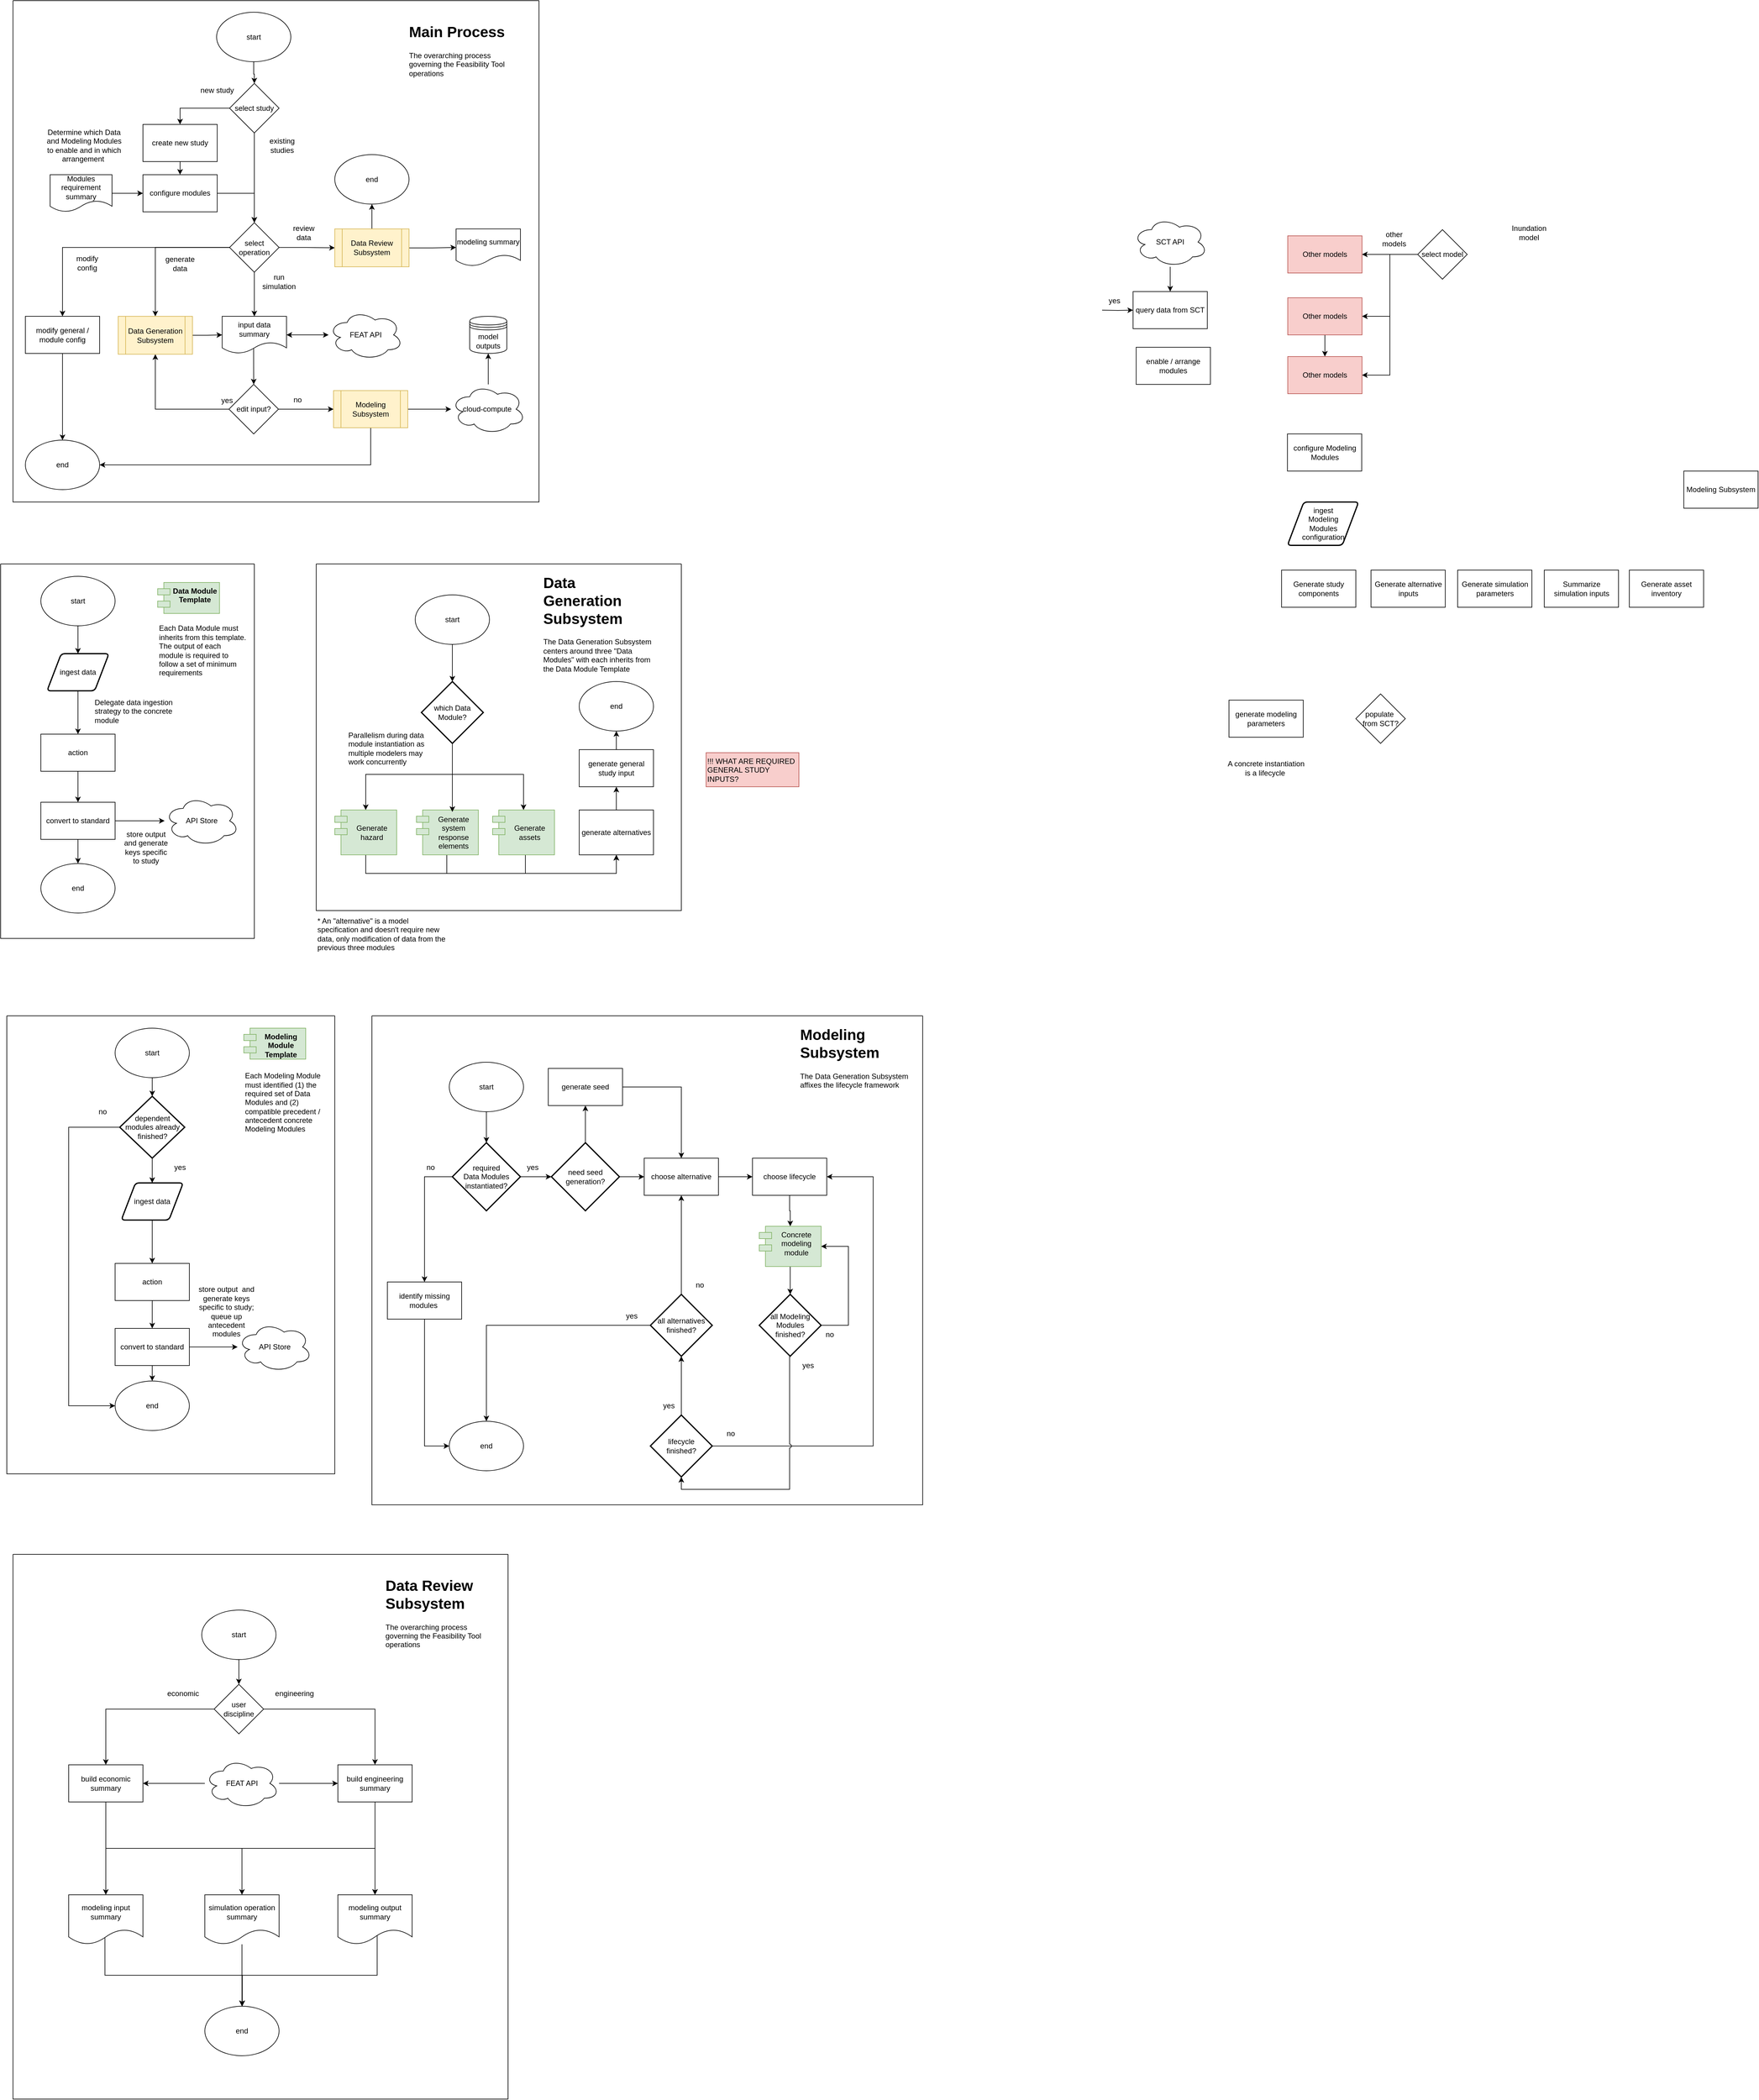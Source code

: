 <mxfile version="26.0.9" pages="4">
  <diagram name="main" id="qRDFToGieXWFHNiyiY_J">
    <mxGraphModel dx="3327" dy="2035" grid="1" gridSize="10" guides="1" tooltips="1" connect="1" arrows="1" fold="1" page="1" pageScale="1" pageWidth="850" pageHeight="1100" math="0" shadow="0">
      <root>
        <mxCell id="0" />
        <mxCell id="1" parent="0" />
        <mxCell id="PQ4RPiRYlV6zUMraTzQ3-141" value="" style="edgeStyle=orthogonalEdgeStyle;rounded=0;orthogonalLoop=1;jettySize=auto;html=1;" parent="1" edge="1">
          <mxGeometry relative="1" as="geometry">
            <mxPoint x="102" y="600" as="targetPoint" />
          </mxGeometry>
        </mxCell>
        <mxCell id="PQ4RPiRYlV6zUMraTzQ3-142" style="edgeStyle=orthogonalEdgeStyle;rounded=0;orthogonalLoop=1;jettySize=auto;html=1;entryX=0.5;entryY=0;entryDx=0;entryDy=0;" parent="1" edge="1">
          <mxGeometry relative="1" as="geometry">
            <mxPoint x="260" y="740" as="targetPoint" />
          </mxGeometry>
        </mxCell>
        <mxCell id="PQ4RPiRYlV6zUMraTzQ3-54" style="edgeStyle=orthogonalEdgeStyle;rounded=0;orthogonalLoop=1;jettySize=auto;html=1;entryX=0;entryY=0.5;entryDx=0;entryDy=0;" parent="1" edge="1">
          <mxGeometry relative="1" as="geometry">
            <mxPoint x="340" y="770" as="targetPoint" />
          </mxGeometry>
        </mxCell>
        <mxCell id="PQ4RPiRYlV6zUMraTzQ3-60" style="edgeStyle=orthogonalEdgeStyle;rounded=0;orthogonalLoop=1;jettySize=auto;html=1;entryX=0;entryY=0.5;entryDx=0;entryDy=0;" parent="1" edge="1">
          <mxGeometry relative="1" as="geometry">
            <mxPoint x="500" y="770" as="targetPoint" />
          </mxGeometry>
        </mxCell>
        <mxCell id="PQ4RPiRYlV6zUMraTzQ3-73" style="edgeStyle=orthogonalEdgeStyle;rounded=0;orthogonalLoop=1;jettySize=auto;html=1;entryX=0;entryY=0.5;entryDx=0;entryDy=0;" parent="1" edge="1">
          <mxGeometry relative="1" as="geometry">
            <mxPoint x="640" y="770" as="targetPoint" />
          </mxGeometry>
        </mxCell>
        <mxCell id="PQ4RPiRYlV6zUMraTzQ3-62" value="Other models" style="rounded=0;whiteSpace=wrap;html=1;fillColor=#f8cecc;strokeColor=#b85450;" parent="1" vertex="1">
          <mxGeometry x="410" y="-340" width="120" height="60" as="geometry" />
        </mxCell>
        <mxCell id="PQ4RPiRYlV6zUMraTzQ3-81" value="Generate asset inventory" style="rounded=0;whiteSpace=wrap;html=1;" parent="1" vertex="1">
          <mxGeometry x="962" y="200" width="120" height="60" as="geometry" />
        </mxCell>
        <mxCell id="PQ4RPiRYlV6zUMraTzQ3-83" value="Modeling Subsystem" style="rounded=0;whiteSpace=wrap;html=1;" parent="1" vertex="1">
          <mxGeometry x="1050" y="40" width="120" height="60" as="geometry" />
        </mxCell>
        <mxCell id="PQ4RPiRYlV6zUMraTzQ3-107" style="edgeStyle=orthogonalEdgeStyle;rounded=0;orthogonalLoop=1;jettySize=auto;html=1;entryX=0.5;entryY=1;entryDx=0;entryDy=0;" parent="1" edge="1">
          <mxGeometry relative="1" as="geometry">
            <mxPoint x="100" y="730" as="sourcePoint" />
          </mxGeometry>
        </mxCell>
        <mxCell id="PQ4RPiRYlV6zUMraTzQ3-108" style="edgeStyle=orthogonalEdgeStyle;rounded=0;orthogonalLoop=1;jettySize=auto;html=1;" parent="1" edge="1">
          <mxGeometry relative="1" as="geometry">
            <mxPoint x="200" y="770" as="targetPoint" />
          </mxGeometry>
        </mxCell>
        <mxCell id="PQ4RPiRYlV6zUMraTzQ3-112" value="Generate study components" style="rounded=0;whiteSpace=wrap;html=1;" parent="1" vertex="1">
          <mxGeometry x="400" y="200" width="120" height="60" as="geometry" />
        </mxCell>
        <mxCell id="PQ4RPiRYlV6zUMraTzQ3-114" value="Generate alternative inputs" style="rounded=0;whiteSpace=wrap;html=1;" parent="1" vertex="1">
          <mxGeometry x="544.5" y="200" width="120" height="60" as="geometry" />
        </mxCell>
        <mxCell id="PQ4RPiRYlV6zUMraTzQ3-115" value="Generate simulation parameters" style="rounded=0;whiteSpace=wrap;html=1;" parent="1" vertex="1">
          <mxGeometry x="684.5" y="200" width="120" height="60" as="geometry" />
        </mxCell>
        <mxCell id="PQ4RPiRYlV6zUMraTzQ3-116" value="Summarize simulation inputs" style="rounded=0;whiteSpace=wrap;html=1;" parent="1" vertex="1">
          <mxGeometry x="824.5" y="200" width="120" height="60" as="geometry" />
        </mxCell>
        <mxCell id="PQ4RPiRYlV6zUMraTzQ3-120" value="" style="edgeStyle=orthogonalEdgeStyle;rounded=0;orthogonalLoop=1;jettySize=auto;html=1;" parent="1" source="PQ4RPiRYlV6zUMraTzQ3-117" target="PQ4RPiRYlV6zUMraTzQ3-62" edge="1">
          <mxGeometry relative="1" as="geometry" />
        </mxCell>
        <mxCell id="98Wi79xMPndo4PKG9-Y--6" style="edgeStyle=orthogonalEdgeStyle;rounded=0;orthogonalLoop=1;jettySize=auto;html=1;entryX=1;entryY=0.5;entryDx=0;entryDy=0;" parent="1" source="PQ4RPiRYlV6zUMraTzQ3-117" target="98Wi79xMPndo4PKG9-Y--5" edge="1">
          <mxGeometry relative="1" as="geometry" />
        </mxCell>
        <mxCell id="98Wi79xMPndo4PKG9-Y--8" style="edgeStyle=orthogonalEdgeStyle;rounded=0;orthogonalLoop=1;jettySize=auto;html=1;entryX=1;entryY=0.5;entryDx=0;entryDy=0;" parent="1" source="PQ4RPiRYlV6zUMraTzQ3-117" target="98Wi79xMPndo4PKG9-Y--7" edge="1">
          <mxGeometry relative="1" as="geometry" />
        </mxCell>
        <mxCell id="PQ4RPiRYlV6zUMraTzQ3-117" value="select model" style="rhombus;whiteSpace=wrap;html=1;" parent="1" vertex="1">
          <mxGeometry x="620" y="-350" width="80" height="80" as="geometry" />
        </mxCell>
        <mxCell id="PQ4RPiRYlV6zUMraTzQ3-122" value="Inundation model" style="text;html=1;align=center;verticalAlign=middle;whiteSpace=wrap;rounded=0;" parent="1" vertex="1">
          <mxGeometry x="770" y="-360" width="60" height="30" as="geometry" />
        </mxCell>
        <mxCell id="PQ4RPiRYlV6zUMraTzQ3-123" value="other models" style="text;html=1;align=center;verticalAlign=middle;whiteSpace=wrap;rounded=0;" parent="1" vertex="1">
          <mxGeometry x="552" y="-350" width="60" height="30" as="geometry" />
        </mxCell>
        <mxCell id="wG7Q8QUlYoH2plEu2OoV-85" style="edgeStyle=orthogonalEdgeStyle;rounded=0;orthogonalLoop=1;jettySize=auto;html=1;" parent="1" source="98Wi79xMPndo4PKG9-Y--5" target="98Wi79xMPndo4PKG9-Y--7" edge="1">
          <mxGeometry relative="1" as="geometry" />
        </mxCell>
        <mxCell id="98Wi79xMPndo4PKG9-Y--5" value="Other models" style="rounded=0;whiteSpace=wrap;html=1;fillColor=#f8cecc;strokeColor=#b85450;" parent="1" vertex="1">
          <mxGeometry x="410" y="-240" width="120" height="60" as="geometry" />
        </mxCell>
        <mxCell id="98Wi79xMPndo4PKG9-Y--7" value="Other models" style="rounded=0;whiteSpace=wrap;html=1;fillColor=#f8cecc;strokeColor=#b85450;" parent="1" vertex="1">
          <mxGeometry x="410" y="-145" width="120" height="60" as="geometry" />
        </mxCell>
        <mxCell id="wG7Q8QUlYoH2plEu2OoV-1" value="" style="swimlane;startSize=0;" parent="1" vertex="1">
          <mxGeometry x="-1670" y="190" width="410" height="605" as="geometry" />
        </mxCell>
        <mxCell id="-fWQIyGvg7Xg8wQxf-oc-30" value="" style="edgeStyle=orthogonalEdgeStyle;rounded=0;orthogonalLoop=1;jettySize=auto;html=1;" parent="wG7Q8QUlYoH2plEu2OoV-1" source="-fWQIyGvg7Xg8wQxf-oc-27" target="-fWQIyGvg7Xg8wQxf-oc-28" edge="1">
          <mxGeometry relative="1" as="geometry" />
        </mxCell>
        <mxCell id="-fWQIyGvg7Xg8wQxf-oc-27" value="action" style="rounded=0;whiteSpace=wrap;html=1;" parent="wG7Q8QUlYoH2plEu2OoV-1" vertex="1">
          <mxGeometry x="65" y="275" width="120" height="60" as="geometry" />
        </mxCell>
        <mxCell id="wG7Q8QUlYoH2plEu2OoV-5" value="" style="edgeStyle=orthogonalEdgeStyle;rounded=0;orthogonalLoop=1;jettySize=auto;html=1;" parent="wG7Q8QUlYoH2plEu2OoV-1" source="-fWQIyGvg7Xg8wQxf-oc-28" target="wG7Q8QUlYoH2plEu2OoV-4" edge="1">
          <mxGeometry relative="1" as="geometry" />
        </mxCell>
        <mxCell id="wG7Q8QUlYoH2plEu2OoV-17" value="" style="edgeStyle=orthogonalEdgeStyle;rounded=0;orthogonalLoop=1;jettySize=auto;html=1;startArrow=none;startFill=0;" parent="wG7Q8QUlYoH2plEu2OoV-1" source="-fWQIyGvg7Xg8wQxf-oc-28" target="wG7Q8QUlYoH2plEu2OoV-16" edge="1">
          <mxGeometry relative="1" as="geometry" />
        </mxCell>
        <mxCell id="-fWQIyGvg7Xg8wQxf-oc-28" value="convert to standard" style="rounded=0;whiteSpace=wrap;html=1;" parent="wG7Q8QUlYoH2plEu2OoV-1" vertex="1">
          <mxGeometry x="65" y="385" width="120" height="60" as="geometry" />
        </mxCell>
        <mxCell id="wG7Q8QUlYoH2plEu2OoV-14" value="" style="edgeStyle=orthogonalEdgeStyle;rounded=0;orthogonalLoop=1;jettySize=auto;html=1;" parent="wG7Q8QUlYoH2plEu2OoV-1" source="wG7Q8QUlYoH2plEu2OoV-2" target="wG7Q8QUlYoH2plEu2OoV-13" edge="1">
          <mxGeometry relative="1" as="geometry" />
        </mxCell>
        <mxCell id="wG7Q8QUlYoH2plEu2OoV-2" value="start" style="ellipse;whiteSpace=wrap;html=1;" parent="wG7Q8QUlYoH2plEu2OoV-1" vertex="1">
          <mxGeometry x="65" y="20" width="120" height="80" as="geometry" />
        </mxCell>
        <mxCell id="wG7Q8QUlYoH2plEu2OoV-4" value="end" style="ellipse;whiteSpace=wrap;html=1;" parent="wG7Q8QUlYoH2plEu2OoV-1" vertex="1">
          <mxGeometry x="65" y="484" width="120" height="80" as="geometry" />
        </mxCell>
        <mxCell id="wG7Q8QUlYoH2plEu2OoV-15" style="edgeStyle=orthogonalEdgeStyle;rounded=0;orthogonalLoop=1;jettySize=auto;html=1;entryX=0.5;entryY=0;entryDx=0;entryDy=0;" parent="wG7Q8QUlYoH2plEu2OoV-1" source="wG7Q8QUlYoH2plEu2OoV-13" target="-fWQIyGvg7Xg8wQxf-oc-27" edge="1">
          <mxGeometry relative="1" as="geometry" />
        </mxCell>
        <mxCell id="wG7Q8QUlYoH2plEu2OoV-13" value="ingest data" style="shape=parallelogram;html=1;strokeWidth=2;perimeter=parallelogramPerimeter;whiteSpace=wrap;rounded=1;arcSize=12;size=0.23;" parent="wG7Q8QUlYoH2plEu2OoV-1" vertex="1">
          <mxGeometry x="75" y="145" width="100" height="60" as="geometry" />
        </mxCell>
        <mxCell id="wG7Q8QUlYoH2plEu2OoV-16" value="API Store" style="ellipse;shape=cloud;whiteSpace=wrap;html=1;" parent="wG7Q8QUlYoH2plEu2OoV-1" vertex="1">
          <mxGeometry x="265" y="375" width="120" height="80" as="geometry" />
        </mxCell>
        <mxCell id="wG7Q8QUlYoH2plEu2OoV-22" value="Data Module Template" style="shape=module;align=left;spacingLeft=20;align=center;verticalAlign=top;whiteSpace=wrap;html=1;fontStyle=1;fillColor=#d5e8d4;strokeColor=#82b366;" parent="wG7Q8QUlYoH2plEu2OoV-1" vertex="1">
          <mxGeometry x="253.75" y="30" width="100" height="50" as="geometry" />
        </mxCell>
        <mxCell id="wG7Q8QUlYoH2plEu2OoV-31" value="Each Data Module must inherits from this template. The output of each module is required to follow a set of minimum requirements" style="text;html=1;align=left;verticalAlign=middle;whiteSpace=wrap;rounded=0;" parent="wG7Q8QUlYoH2plEu2OoV-1" vertex="1">
          <mxGeometry x="253.75" y="90" width="142.5" height="100" as="geometry" />
        </mxCell>
        <mxCell id="wG7Q8QUlYoH2plEu2OoV-38" value="store output and generate keys specific to study" style="text;html=1;align=center;verticalAlign=middle;whiteSpace=wrap;rounded=0;" parent="wG7Q8QUlYoH2plEu2OoV-1" vertex="1">
          <mxGeometry x="195" y="420" width="80" height="75" as="geometry" />
        </mxCell>
        <mxCell id="igHUlAx1EoBNNh3pSHyk-80" value="Delegate data ingestion strategy to the concrete module" style="text;html=1;align=left;verticalAlign=middle;whiteSpace=wrap;rounded=0;" vertex="1" parent="wG7Q8QUlYoH2plEu2OoV-1">
          <mxGeometry x="150" y="200" width="170" height="75" as="geometry" />
        </mxCell>
        <mxCell id="wG7Q8QUlYoH2plEu2OoV-23" value="" style="swimlane;startSize=0;" parent="1" vertex="1">
          <mxGeometry x="-1160" y="190" width="590" height="560" as="geometry" />
        </mxCell>
        <mxCell id="jp3aCGEwkOMF9N7P8e_z-12" style="edgeStyle=orthogonalEdgeStyle;rounded=0;orthogonalLoop=1;jettySize=auto;html=1;entryX=0.5;entryY=1;entryDx=0;entryDy=0;" parent="wG7Q8QUlYoH2plEu2OoV-23" source="wG7Q8QUlYoH2plEu2OoV-18" target="wG7Q8QUlYoH2plEu2OoV-87" edge="1">
          <mxGeometry relative="1" as="geometry">
            <Array as="points">
              <mxPoint x="80" y="500" />
              <mxPoint x="485" y="500" />
            </Array>
          </mxGeometry>
        </mxCell>
        <mxCell id="wG7Q8QUlYoH2plEu2OoV-18" value="Generate hazard" style="shape=module;align=left;spacingLeft=20;align=center;verticalAlign=middle;whiteSpace=wrap;html=1;fillColor=#d5e8d4;strokeColor=#82b366;" parent="wG7Q8QUlYoH2plEu2OoV-23" vertex="1">
          <mxGeometry x="30" y="397.5" width="100" height="72.5" as="geometry" />
        </mxCell>
        <mxCell id="jp3aCGEwkOMF9N7P8e_z-13" style="edgeStyle=orthogonalEdgeStyle;rounded=0;orthogonalLoop=1;jettySize=auto;html=1;entryX=0.5;entryY=1;entryDx=0;entryDy=0;" parent="wG7Q8QUlYoH2plEu2OoV-23" source="wG7Q8QUlYoH2plEu2OoV-19" target="wG7Q8QUlYoH2plEu2OoV-87" edge="1">
          <mxGeometry relative="1" as="geometry">
            <Array as="points">
              <mxPoint x="211" y="500" />
              <mxPoint x="485" y="500" />
            </Array>
          </mxGeometry>
        </mxCell>
        <mxCell id="wG7Q8QUlYoH2plEu2OoV-19" value="Generate system response elements" style="shape=module;align=left;spacingLeft=20;align=center;verticalAlign=middle;whiteSpace=wrap;html=1;fillColor=#d5e8d4;strokeColor=#82b366;" parent="wG7Q8QUlYoH2plEu2OoV-23" vertex="1">
          <mxGeometry x="162" y="397.5" width="100" height="72.5" as="geometry" />
        </mxCell>
        <mxCell id="jp3aCGEwkOMF9N7P8e_z-15" style="edgeStyle=orthogonalEdgeStyle;rounded=0;orthogonalLoop=1;jettySize=auto;html=1;entryX=0.5;entryY=1;entryDx=0;entryDy=0;" parent="wG7Q8QUlYoH2plEu2OoV-23" source="wG7Q8QUlYoH2plEu2OoV-20" target="wG7Q8QUlYoH2plEu2OoV-87" edge="1">
          <mxGeometry relative="1" as="geometry">
            <Array as="points">
              <mxPoint x="338" y="500" />
              <mxPoint x="485" y="500" />
            </Array>
          </mxGeometry>
        </mxCell>
        <mxCell id="wG7Q8QUlYoH2plEu2OoV-20" value="Generate assets" style="shape=module;align=left;spacingLeft=20;align=center;verticalAlign=middle;whiteSpace=wrap;html=1;fillColor=#d5e8d4;strokeColor=#82b366;" parent="wG7Q8QUlYoH2plEu2OoV-23" vertex="1">
          <mxGeometry x="285" y="397.5" width="100" height="72.5" as="geometry" />
        </mxCell>
        <mxCell id="igHUlAx1EoBNNh3pSHyk-79" value="" style="edgeStyle=orthogonalEdgeStyle;rounded=0;orthogonalLoop=1;jettySize=auto;html=1;" edge="1" parent="wG7Q8QUlYoH2plEu2OoV-23" source="PQ4RPiRYlV6zUMraTzQ3-149" target="jp3aCGEwkOMF9N7P8e_z-2">
          <mxGeometry relative="1" as="geometry" />
        </mxCell>
        <mxCell id="PQ4RPiRYlV6zUMraTzQ3-149" value="start" style="ellipse;whiteSpace=wrap;html=1;" parent="wG7Q8QUlYoH2plEu2OoV-23" vertex="1">
          <mxGeometry x="160" y="50" width="120" height="80" as="geometry" />
        </mxCell>
        <mxCell id="PQ4RPiRYlV6zUMraTzQ3-150" value="end" style="ellipse;whiteSpace=wrap;html=1;" parent="wG7Q8QUlYoH2plEu2OoV-23" vertex="1">
          <mxGeometry x="425" y="190" width="120" height="80" as="geometry" />
        </mxCell>
        <mxCell id="wG7Q8QUlYoH2plEu2OoV-29" value="&lt;h1 style=&quot;margin-top: 0px;&quot;&gt;Data Generation Subsystem&lt;/h1&gt;&lt;p&gt;The Data Generation Subsystem centers around three &quot;Data Modules&quot; with each inherits from the Data Module Template&amp;nbsp;&lt;/p&gt;" style="text;html=1;whiteSpace=wrap;overflow=hidden;rounded=0;" parent="wG7Q8QUlYoH2plEu2OoV-23" vertex="1">
          <mxGeometry x="365" y="10" width="180" height="180" as="geometry" />
        </mxCell>
        <mxCell id="wG7Q8QUlYoH2plEu2OoV-68" value="" style="edgeStyle=orthogonalEdgeStyle;rounded=0;orthogonalLoop=1;jettySize=auto;html=1;" parent="wG7Q8QUlYoH2plEu2OoV-23" source="wG7Q8QUlYoH2plEu2OoV-64" target="PQ4RPiRYlV6zUMraTzQ3-150" edge="1">
          <mxGeometry relative="1" as="geometry" />
        </mxCell>
        <mxCell id="wG7Q8QUlYoH2plEu2OoV-64" value="generate general study input" style="rounded=0;whiteSpace=wrap;html=1;" parent="wG7Q8QUlYoH2plEu2OoV-23" vertex="1">
          <mxGeometry x="425" y="300" width="120" height="60" as="geometry" />
        </mxCell>
        <mxCell id="wG7Q8QUlYoH2plEu2OoV-89" value="" style="edgeStyle=orthogonalEdgeStyle;rounded=0;orthogonalLoop=1;jettySize=auto;html=1;" parent="wG7Q8QUlYoH2plEu2OoV-23" source="wG7Q8QUlYoH2plEu2OoV-87" target="wG7Q8QUlYoH2plEu2OoV-64" edge="1">
          <mxGeometry relative="1" as="geometry" />
        </mxCell>
        <mxCell id="wG7Q8QUlYoH2plEu2OoV-87" value="generate alternatives" style="rounded=0;whiteSpace=wrap;html=1;verticalAlign=middle;" parent="wG7Q8QUlYoH2plEu2OoV-23" vertex="1">
          <mxGeometry x="425" y="397.5" width="120" height="72.5" as="geometry" />
        </mxCell>
        <mxCell id="jp3aCGEwkOMF9N7P8e_z-5" style="edgeStyle=orthogonalEdgeStyle;rounded=0;orthogonalLoop=1;jettySize=auto;html=1;" parent="wG7Q8QUlYoH2plEu2OoV-23" source="jp3aCGEwkOMF9N7P8e_z-2" target="wG7Q8QUlYoH2plEu2OoV-18" edge="1">
          <mxGeometry relative="1" as="geometry">
            <Array as="points">
              <mxPoint x="220" y="340" />
              <mxPoint x="80" y="340" />
            </Array>
          </mxGeometry>
        </mxCell>
        <mxCell id="jp3aCGEwkOMF9N7P8e_z-17" style="edgeStyle=orthogonalEdgeStyle;rounded=0;orthogonalLoop=1;jettySize=auto;html=1;" parent="wG7Q8QUlYoH2plEu2OoV-23" source="jp3aCGEwkOMF9N7P8e_z-2" target="wG7Q8QUlYoH2plEu2OoV-20" edge="1">
          <mxGeometry relative="1" as="geometry">
            <Array as="points">
              <mxPoint x="220" y="340" />
              <mxPoint x="335" y="340" />
            </Array>
          </mxGeometry>
        </mxCell>
        <mxCell id="jp3aCGEwkOMF9N7P8e_z-2" value="which Data Module?" style="strokeWidth=2;html=1;shape=mxgraph.flowchart.decision;whiteSpace=wrap;" parent="wG7Q8QUlYoH2plEu2OoV-23" vertex="1">
          <mxGeometry x="170" y="190" width="100" height="100" as="geometry" />
        </mxCell>
        <mxCell id="jp3aCGEwkOMF9N7P8e_z-7" style="edgeStyle=orthogonalEdgeStyle;rounded=0;orthogonalLoop=1;jettySize=auto;html=1;entryX=0.58;entryY=0.043;entryDx=0;entryDy=0;entryPerimeter=0;" parent="wG7Q8QUlYoH2plEu2OoV-23" source="jp3aCGEwkOMF9N7P8e_z-2" target="wG7Q8QUlYoH2plEu2OoV-19" edge="1">
          <mxGeometry relative="1" as="geometry" />
        </mxCell>
        <mxCell id="igHUlAx1EoBNNh3pSHyk-22" value="Parallelism during data module instantiation as multiple modelers may work concurrently&amp;nbsp;&amp;nbsp;" style="text;html=1;align=left;verticalAlign=middle;whiteSpace=wrap;rounded=0;" vertex="1" parent="wG7Q8QUlYoH2plEu2OoV-23">
          <mxGeometry x="50" y="270" width="150" height="55" as="geometry" />
        </mxCell>
        <mxCell id="wG7Q8QUlYoH2plEu2OoV-39" value="" style="swimlane;startSize=0;" parent="1" vertex="1">
          <mxGeometry x="-1070" y="920" width="890" height="790" as="geometry" />
        </mxCell>
        <mxCell id="igHUlAx1EoBNNh3pSHyk-92" value="" style="edgeStyle=orthogonalEdgeStyle;rounded=0;orthogonalLoop=1;jettySize=auto;html=1;" edge="1" parent="wG7Q8QUlYoH2plEu2OoV-39" source="wG7Q8QUlYoH2plEu2OoV-49" target="igHUlAx1EoBNNh3pSHyk-91">
          <mxGeometry relative="1" as="geometry" />
        </mxCell>
        <mxCell id="wG7Q8QUlYoH2plEu2OoV-49" value="start" style="ellipse;whiteSpace=wrap;html=1;" parent="wG7Q8QUlYoH2plEu2OoV-39" vertex="1">
          <mxGeometry x="125" y="75" width="120" height="80" as="geometry" />
        </mxCell>
        <mxCell id="wG7Q8QUlYoH2plEu2OoV-61" value="end" style="ellipse;whiteSpace=wrap;html=1;" parent="wG7Q8QUlYoH2plEu2OoV-39" vertex="1">
          <mxGeometry x="125" y="655" width="120" height="80" as="geometry" />
        </mxCell>
        <mxCell id="wG7Q8QUlYoH2plEu2OoV-62" value="&lt;h1 style=&quot;margin-top: 0px;&quot;&gt;Modeling Subsystem&lt;/h1&gt;&lt;p&gt;The Data Generation Subsystem affixes the lifecycle framework&lt;/p&gt;" style="text;html=1;whiteSpace=wrap;overflow=hidden;rounded=0;" parent="wG7Q8QUlYoH2plEu2OoV-39" vertex="1">
          <mxGeometry x="690" y="10" width="180" height="180" as="geometry" />
        </mxCell>
        <mxCell id="igHUlAx1EoBNNh3pSHyk-167" value="" style="edgeStyle=orthogonalEdgeStyle;rounded=0;orthogonalLoop=1;jettySize=auto;html=1;" edge="1" parent="wG7Q8QUlYoH2plEu2OoV-39" source="igHUlAx1EoBNNh3pSHyk-91" target="igHUlAx1EoBNNh3pSHyk-129">
          <mxGeometry relative="1" as="geometry" />
        </mxCell>
        <mxCell id="FHaKuYOC_YRoibZkxZGr-1" style="edgeStyle=orthogonalEdgeStyle;rounded=0;orthogonalLoop=1;jettySize=auto;html=1;exitX=0;exitY=0.5;exitDx=0;exitDy=0;exitPerimeter=0;" edge="1" parent="wG7Q8QUlYoH2plEu2OoV-39" source="igHUlAx1EoBNNh3pSHyk-91" target="igHUlAx1EoBNNh3pSHyk-93">
          <mxGeometry relative="1" as="geometry" />
        </mxCell>
        <mxCell id="igHUlAx1EoBNNh3pSHyk-91" value="required &lt;br&gt;Data Modules instantiated?" style="strokeWidth=2;html=1;shape=mxgraph.flowchart.decision;whiteSpace=wrap;" vertex="1" parent="wG7Q8QUlYoH2plEu2OoV-39">
          <mxGeometry x="130" y="205" width="110" height="110" as="geometry" />
        </mxCell>
        <mxCell id="igHUlAx1EoBNNh3pSHyk-174" style="edgeStyle=orthogonalEdgeStyle;rounded=0;orthogonalLoop=1;jettySize=auto;html=1;entryX=0;entryY=0.5;entryDx=0;entryDy=0;" edge="1" parent="wG7Q8QUlYoH2plEu2OoV-39" source="igHUlAx1EoBNNh3pSHyk-93" target="wG7Q8QUlYoH2plEu2OoV-61">
          <mxGeometry relative="1" as="geometry" />
        </mxCell>
        <mxCell id="igHUlAx1EoBNNh3pSHyk-93" value="identify missing modules&amp;nbsp;" style="rounded=0;whiteSpace=wrap;html=1;" vertex="1" parent="wG7Q8QUlYoH2plEu2OoV-39">
          <mxGeometry x="25" y="430" width="120" height="60" as="geometry" />
        </mxCell>
        <mxCell id="igHUlAx1EoBNNh3pSHyk-100" value="" style="edgeStyle=orthogonalEdgeStyle;rounded=0;orthogonalLoop=1;jettySize=auto;html=1;" edge="1" parent="wG7Q8QUlYoH2plEu2OoV-39" source="igHUlAx1EoBNNh3pSHyk-97" target="igHUlAx1EoBNNh3pSHyk-99">
          <mxGeometry relative="1" as="geometry" />
        </mxCell>
        <mxCell id="igHUlAx1EoBNNh3pSHyk-97" value="Concrete modeling module" style="shape=module;align=left;spacingLeft=20;align=center;verticalAlign=top;whiteSpace=wrap;html=1;fontStyle=0;fillColor=#d5e8d4;strokeColor=#82b366;" vertex="1" parent="wG7Q8QUlYoH2plEu2OoV-39">
          <mxGeometry x="625.95" y="340" width="100" height="65" as="geometry" />
        </mxCell>
        <mxCell id="igHUlAx1EoBNNh3pSHyk-184" style="edgeStyle=orthogonalEdgeStyle;rounded=0;orthogonalLoop=1;jettySize=auto;html=1;entryX=1;entryY=0.5;entryDx=0;entryDy=0;" edge="1" parent="wG7Q8QUlYoH2plEu2OoV-39" source="igHUlAx1EoBNNh3pSHyk-99" target="igHUlAx1EoBNNh3pSHyk-97">
          <mxGeometry relative="1" as="geometry">
            <Array as="points">
              <mxPoint x="770" y="500" />
              <mxPoint x="770" y="372" />
            </Array>
          </mxGeometry>
        </mxCell>
        <mxCell id="igHUlAx1EoBNNh3pSHyk-99" value="all Modeling Modules &lt;br&gt;finished?" style="strokeWidth=2;html=1;shape=mxgraph.flowchart.decision;whiteSpace=wrap;" vertex="1" parent="wG7Q8QUlYoH2plEu2OoV-39">
          <mxGeometry x="625.95" y="450" width="100" height="100" as="geometry" />
        </mxCell>
        <mxCell id="igHUlAx1EoBNNh3pSHyk-104" value="yes" style="text;html=1;align=center;verticalAlign=middle;whiteSpace=wrap;rounded=0;" vertex="1" parent="wG7Q8QUlYoH2plEu2OoV-39">
          <mxGeometry x="390" y="470" width="60" height="30" as="geometry" />
        </mxCell>
        <mxCell id="igHUlAx1EoBNNh3pSHyk-169" value="" style="edgeStyle=orthogonalEdgeStyle;rounded=0;orthogonalLoop=1;jettySize=auto;html=1;" edge="1" parent="wG7Q8QUlYoH2plEu2OoV-39" source="igHUlAx1EoBNNh3pSHyk-129" target="igHUlAx1EoBNNh3pSHyk-156">
          <mxGeometry relative="1" as="geometry" />
        </mxCell>
        <mxCell id="igHUlAx1EoBNNh3pSHyk-172" value="" style="edgeStyle=orthogonalEdgeStyle;rounded=0;orthogonalLoop=1;jettySize=auto;html=1;" edge="1" parent="wG7Q8QUlYoH2plEu2OoV-39" source="igHUlAx1EoBNNh3pSHyk-129" target="igHUlAx1EoBNNh3pSHyk-133">
          <mxGeometry relative="1" as="geometry" />
        </mxCell>
        <mxCell id="igHUlAx1EoBNNh3pSHyk-129" value="need seed generation?" style="strokeWidth=2;html=1;shape=mxgraph.flowchart.decision;whiteSpace=wrap;" vertex="1" parent="wG7Q8QUlYoH2plEu2OoV-39">
          <mxGeometry x="290" y="205" width="110" height="110" as="geometry" />
        </mxCell>
        <mxCell id="igHUlAx1EoBNNh3pSHyk-173" style="edgeStyle=orthogonalEdgeStyle;rounded=0;orthogonalLoop=1;jettySize=auto;html=1;" edge="1" parent="wG7Q8QUlYoH2plEu2OoV-39" source="igHUlAx1EoBNNh3pSHyk-133" target="igHUlAx1EoBNNh3pSHyk-156">
          <mxGeometry relative="1" as="geometry" />
        </mxCell>
        <mxCell id="igHUlAx1EoBNNh3pSHyk-133" value="generate seed" style="rounded=0;whiteSpace=wrap;html=1;" vertex="1" parent="wG7Q8QUlYoH2plEu2OoV-39">
          <mxGeometry x="285" y="85" width="120" height="60" as="geometry" />
        </mxCell>
        <mxCell id="igHUlAx1EoBNNh3pSHyk-170" value="" style="edgeStyle=orthogonalEdgeStyle;rounded=0;orthogonalLoop=1;jettySize=auto;html=1;" edge="1" parent="wG7Q8QUlYoH2plEu2OoV-39" source="igHUlAx1EoBNNh3pSHyk-156" target="igHUlAx1EoBNNh3pSHyk-164">
          <mxGeometry relative="1" as="geometry" />
        </mxCell>
        <mxCell id="igHUlAx1EoBNNh3pSHyk-156" value="choose alternative" style="rounded=0;whiteSpace=wrap;html=1;" vertex="1" parent="wG7Q8QUlYoH2plEu2OoV-39">
          <mxGeometry x="440" y="230" width="120" height="60" as="geometry" />
        </mxCell>
        <mxCell id="igHUlAx1EoBNNh3pSHyk-160" style="edgeStyle=orthogonalEdgeStyle;rounded=0;orthogonalLoop=1;jettySize=auto;html=1;entryX=0.5;entryY=1;entryDx=0;entryDy=0;" edge="1" parent="wG7Q8QUlYoH2plEu2OoV-39" source="igHUlAx1EoBNNh3pSHyk-159" target="igHUlAx1EoBNNh3pSHyk-156">
          <mxGeometry relative="1" as="geometry" />
        </mxCell>
        <mxCell id="igHUlAx1EoBNNh3pSHyk-162" value="" style="edgeStyle=orthogonalEdgeStyle;rounded=0;orthogonalLoop=1;jettySize=auto;html=1;" edge="1" parent="wG7Q8QUlYoH2plEu2OoV-39" source="igHUlAx1EoBNNh3pSHyk-159" target="wG7Q8QUlYoH2plEu2OoV-61">
          <mxGeometry relative="1" as="geometry" />
        </mxCell>
        <mxCell id="igHUlAx1EoBNNh3pSHyk-159" value="all alternatives&lt;br&gt;finished?" style="strokeWidth=2;html=1;shape=mxgraph.flowchart.decision;whiteSpace=wrap;" vertex="1" parent="wG7Q8QUlYoH2plEu2OoV-39">
          <mxGeometry x="450" y="450" width="100" height="100" as="geometry" />
        </mxCell>
        <mxCell id="igHUlAx1EoBNNh3pSHyk-161" value="no" style="text;html=1;align=center;verticalAlign=middle;whiteSpace=wrap;rounded=0;" vertex="1" parent="wG7Q8QUlYoH2plEu2OoV-39">
          <mxGeometry x="710" y="500" width="60" height="30" as="geometry" />
        </mxCell>
        <mxCell id="igHUlAx1EoBNNh3pSHyk-187" value="" style="edgeStyle=orthogonalEdgeStyle;rounded=0;orthogonalLoop=1;jettySize=auto;html=1;" edge="1" parent="wG7Q8QUlYoH2plEu2OoV-39" source="igHUlAx1EoBNNh3pSHyk-164" target="igHUlAx1EoBNNh3pSHyk-97">
          <mxGeometry relative="1" as="geometry" />
        </mxCell>
        <mxCell id="igHUlAx1EoBNNh3pSHyk-164" value="choose lifecycle" style="rounded=0;whiteSpace=wrap;html=1;" vertex="1" parent="wG7Q8QUlYoH2plEu2OoV-39">
          <mxGeometry x="615" y="230" width="120" height="60" as="geometry" />
        </mxCell>
        <mxCell id="igHUlAx1EoBNNh3pSHyk-176" style="edgeStyle=orthogonalEdgeStyle;rounded=0;orthogonalLoop=1;jettySize=auto;html=1;entryX=1;entryY=0.5;entryDx=0;entryDy=0;" edge="1" parent="wG7Q8QUlYoH2plEu2OoV-39" source="igHUlAx1EoBNNh3pSHyk-175" target="igHUlAx1EoBNNh3pSHyk-164">
          <mxGeometry relative="1" as="geometry">
            <Array as="points">
              <mxPoint x="810" y="695" />
              <mxPoint x="810" y="260" />
            </Array>
          </mxGeometry>
        </mxCell>
        <mxCell id="igHUlAx1EoBNNh3pSHyk-182" value="" style="edgeStyle=orthogonalEdgeStyle;rounded=0;orthogonalLoop=1;jettySize=auto;html=1;" edge="1" parent="wG7Q8QUlYoH2plEu2OoV-39" source="igHUlAx1EoBNNh3pSHyk-175" target="igHUlAx1EoBNNh3pSHyk-159">
          <mxGeometry relative="1" as="geometry" />
        </mxCell>
        <mxCell id="igHUlAx1EoBNNh3pSHyk-175" value="lifecycle&lt;br&gt;finished?" style="strokeWidth=2;html=1;shape=mxgraph.flowchart.decision;whiteSpace=wrap;" vertex="1" parent="wG7Q8QUlYoH2plEu2OoV-39">
          <mxGeometry x="450" y="645" width="100" height="100" as="geometry" />
        </mxCell>
        <mxCell id="igHUlAx1EoBNNh3pSHyk-178" value="yes" style="text;html=1;align=center;verticalAlign=middle;whiteSpace=wrap;rounded=0;" vertex="1" parent="wG7Q8QUlYoH2plEu2OoV-39">
          <mxGeometry x="450" y="615" width="60" height="30" as="geometry" />
        </mxCell>
        <mxCell id="igHUlAx1EoBNNh3pSHyk-185" style="edgeStyle=orthogonalEdgeStyle;rounded=0;orthogonalLoop=1;jettySize=auto;html=1;entryX=0.5;entryY=1;entryDx=0;entryDy=0;entryPerimeter=0;jumpStyle=arc;" edge="1" parent="wG7Q8QUlYoH2plEu2OoV-39" source="igHUlAx1EoBNNh3pSHyk-99" target="igHUlAx1EoBNNh3pSHyk-175">
          <mxGeometry relative="1" as="geometry">
            <Array as="points">
              <mxPoint x="675" y="765" />
              <mxPoint x="500" y="765" />
            </Array>
          </mxGeometry>
        </mxCell>
        <mxCell id="igHUlAx1EoBNNh3pSHyk-186" value="yes" style="text;html=1;align=center;verticalAlign=middle;whiteSpace=wrap;rounded=0;" vertex="1" parent="wG7Q8QUlYoH2plEu2OoV-39">
          <mxGeometry x="675" y="550" width="60" height="30" as="geometry" />
        </mxCell>
        <mxCell id="FHaKuYOC_YRoibZkxZGr-3" value="yes" style="text;html=1;align=center;verticalAlign=middle;whiteSpace=wrap;rounded=0;" vertex="1" parent="wG7Q8QUlYoH2plEu2OoV-39">
          <mxGeometry x="230" y="230" width="60" height="30" as="geometry" />
        </mxCell>
        <mxCell id="FHaKuYOC_YRoibZkxZGr-4" value="no" style="text;html=1;align=center;verticalAlign=middle;whiteSpace=wrap;rounded=0;" vertex="1" parent="wG7Q8QUlYoH2plEu2OoV-39">
          <mxGeometry x="65" y="230" width="60" height="30" as="geometry" />
        </mxCell>
        <mxCell id="FHaKuYOC_YRoibZkxZGr-5" value="no" style="text;html=1;align=center;verticalAlign=middle;whiteSpace=wrap;rounded=0;" vertex="1" parent="wG7Q8QUlYoH2plEu2OoV-39">
          <mxGeometry x="500" y="420" width="60" height="30" as="geometry" />
        </mxCell>
        <mxCell id="FHaKuYOC_YRoibZkxZGr-6" value="no" style="text;html=1;align=center;verticalAlign=middle;whiteSpace=wrap;rounded=0;" vertex="1" parent="wG7Q8QUlYoH2plEu2OoV-39">
          <mxGeometry x="550" y="660" width="60" height="30" as="geometry" />
        </mxCell>
        <mxCell id="wG7Q8QUlYoH2plEu2OoV-70" value="" style="swimlane;startSize=0;" parent="1" vertex="1">
          <mxGeometry x="-1660" y="920" width="530" height="740" as="geometry" />
        </mxCell>
        <mxCell id="wG7Q8QUlYoH2plEu2OoV-71" value="" style="edgeStyle=orthogonalEdgeStyle;rounded=0;orthogonalLoop=1;jettySize=auto;html=1;" parent="wG7Q8QUlYoH2plEu2OoV-70" source="wG7Q8QUlYoH2plEu2OoV-72" target="wG7Q8QUlYoH2plEu2OoV-75" edge="1">
          <mxGeometry relative="1" as="geometry" />
        </mxCell>
        <mxCell id="wG7Q8QUlYoH2plEu2OoV-72" value="action" style="rounded=0;whiteSpace=wrap;html=1;" parent="wG7Q8QUlYoH2plEu2OoV-70" vertex="1">
          <mxGeometry x="175" y="400" width="120" height="60" as="geometry" />
        </mxCell>
        <mxCell id="wG7Q8QUlYoH2plEu2OoV-73" value="" style="edgeStyle=orthogonalEdgeStyle;rounded=0;orthogonalLoop=1;jettySize=auto;html=1;" parent="wG7Q8QUlYoH2plEu2OoV-70" source="wG7Q8QUlYoH2plEu2OoV-75" target="wG7Q8QUlYoH2plEu2OoV-78" edge="1">
          <mxGeometry relative="1" as="geometry" />
        </mxCell>
        <mxCell id="wG7Q8QUlYoH2plEu2OoV-75" value="convert to standard" style="rounded=0;whiteSpace=wrap;html=1;" parent="wG7Q8QUlYoH2plEu2OoV-70" vertex="1">
          <mxGeometry x="175" y="505" width="120" height="60" as="geometry" />
        </mxCell>
        <mxCell id="igHUlAx1EoBNNh3pSHyk-119" value="" style="edgeStyle=orthogonalEdgeStyle;rounded=0;orthogonalLoop=1;jettySize=auto;html=1;" edge="1" parent="wG7Q8QUlYoH2plEu2OoV-70" source="wG7Q8QUlYoH2plEu2OoV-77" target="igHUlAx1EoBNNh3pSHyk-9">
          <mxGeometry relative="1" as="geometry" />
        </mxCell>
        <mxCell id="wG7Q8QUlYoH2plEu2OoV-77" value="start" style="ellipse;whiteSpace=wrap;html=1;" parent="wG7Q8QUlYoH2plEu2OoV-70" vertex="1">
          <mxGeometry x="175" y="20" width="120" height="80" as="geometry" />
        </mxCell>
        <mxCell id="wG7Q8QUlYoH2plEu2OoV-78" value="end" style="ellipse;whiteSpace=wrap;html=1;" parent="wG7Q8QUlYoH2plEu2OoV-70" vertex="1">
          <mxGeometry x="175" y="590" width="120" height="80" as="geometry" />
        </mxCell>
        <mxCell id="igHUlAx1EoBNNh3pSHyk-20" value="" style="edgeStyle=orthogonalEdgeStyle;rounded=0;orthogonalLoop=1;jettySize=auto;html=1;" edge="1" parent="wG7Q8QUlYoH2plEu2OoV-70" source="wG7Q8QUlYoH2plEu2OoV-80" target="wG7Q8QUlYoH2plEu2OoV-72">
          <mxGeometry relative="1" as="geometry" />
        </mxCell>
        <mxCell id="wG7Q8QUlYoH2plEu2OoV-80" value="ingest data" style="shape=parallelogram;html=1;strokeWidth=2;perimeter=parallelogramPerimeter;whiteSpace=wrap;rounded=1;arcSize=12;size=0.23;" parent="wG7Q8QUlYoH2plEu2OoV-70" vertex="1">
          <mxGeometry x="185" y="270" width="100" height="60" as="geometry" />
        </mxCell>
        <mxCell id="wG7Q8QUlYoH2plEu2OoV-82" value="Modeling Module Template" style="shape=module;align=left;spacingLeft=20;align=center;verticalAlign=top;whiteSpace=wrap;html=1;fontStyle=1;fillColor=#d5e8d4;strokeColor=#82b366;" parent="wG7Q8QUlYoH2plEu2OoV-70" vertex="1">
          <mxGeometry x="383" y="20" width="100" height="50" as="geometry" />
        </mxCell>
        <mxCell id="wG7Q8QUlYoH2plEu2OoV-83" value="Each Modeling Module must identified (1) the required set of Data Modules and (2) compatible precedent / antecedent concrete Modeling Modules" style="text;html=1;align=left;verticalAlign=middle;whiteSpace=wrap;rounded=0;" parent="wG7Q8QUlYoH2plEu2OoV-70" vertex="1">
          <mxGeometry x="383" y="90" width="142.5" height="100" as="geometry" />
        </mxCell>
        <mxCell id="igHUlAx1EoBNNh3pSHyk-12" style="edgeStyle=orthogonalEdgeStyle;rounded=0;orthogonalLoop=1;jettySize=auto;html=1;entryX=0;entryY=0.5;entryDx=0;entryDy=0;" edge="1" parent="wG7Q8QUlYoH2plEu2OoV-70" source="igHUlAx1EoBNNh3pSHyk-9" target="wG7Q8QUlYoH2plEu2OoV-78">
          <mxGeometry relative="1" as="geometry">
            <mxPoint x="80.0" y="415.0" as="targetPoint" />
            <Array as="points">
              <mxPoint x="100" y="180" />
              <mxPoint x="100" y="630" />
            </Array>
          </mxGeometry>
        </mxCell>
        <mxCell id="igHUlAx1EoBNNh3pSHyk-15" value="" style="edgeStyle=orthogonalEdgeStyle;rounded=0;orthogonalLoop=1;jettySize=auto;html=1;" edge="1" parent="wG7Q8QUlYoH2plEu2OoV-70" source="igHUlAx1EoBNNh3pSHyk-9" target="wG7Q8QUlYoH2plEu2OoV-80">
          <mxGeometry relative="1" as="geometry" />
        </mxCell>
        <mxCell id="igHUlAx1EoBNNh3pSHyk-9" value="dependent&lt;br&gt;modules already finished?" style="strokeWidth=2;html=1;shape=mxgraph.flowchart.decision;whiteSpace=wrap;" vertex="1" parent="wG7Q8QUlYoH2plEu2OoV-70">
          <mxGeometry x="182.5" y="130" width="105" height="100" as="geometry" />
        </mxCell>
        <mxCell id="igHUlAx1EoBNNh3pSHyk-18" value="no" style="text;html=1;align=center;verticalAlign=middle;whiteSpace=wrap;rounded=0;" vertex="1" parent="wG7Q8QUlYoH2plEu2OoV-70">
          <mxGeometry x="125" y="140" width="60" height="30" as="geometry" />
        </mxCell>
        <mxCell id="igHUlAx1EoBNNh3pSHyk-19" value="yes" style="text;html=1;align=center;verticalAlign=middle;whiteSpace=wrap;rounded=0;" vertex="1" parent="wG7Q8QUlYoH2plEu2OoV-70">
          <mxGeometry x="250" y="230" width="60" height="30" as="geometry" />
        </mxCell>
        <mxCell id="igHUlAx1EoBNNh3pSHyk-21" value="" style="edgeStyle=orthogonalEdgeStyle;rounded=0;orthogonalLoop=1;jettySize=auto;html=1;startArrow=none;startFill=0;" edge="1" parent="wG7Q8QUlYoH2plEu2OoV-70" source="wG7Q8QUlYoH2plEu2OoV-75" target="igHUlAx1EoBNNh3pSHyk-126">
          <mxGeometry relative="1" as="geometry">
            <mxPoint x="-1505" y="1445" as="sourcePoint" />
            <mxPoint x="420" y="340" as="targetPoint" />
          </mxGeometry>
        </mxCell>
        <mxCell id="igHUlAx1EoBNNh3pSHyk-126" value="API Store" style="ellipse;shape=cloud;whiteSpace=wrap;html=1;" vertex="1" parent="wG7Q8QUlYoH2plEu2OoV-70">
          <mxGeometry x="373" y="495" width="120" height="80" as="geometry" />
        </mxCell>
        <mxCell id="igHUlAx1EoBNNh3pSHyk-179" value="store output&amp;nbsp; and generate keys specific to study; queue up antecedent modules" style="text;html=1;align=center;verticalAlign=middle;whiteSpace=wrap;rounded=0;" vertex="1" parent="wG7Q8QUlYoH2plEu2OoV-70">
          <mxGeometry x="300" y="440" width="110" height="75" as="geometry" />
        </mxCell>
        <mxCell id="wG7Q8QUlYoH2plEu2OoV-90" value="* An &quot;alternative&quot; is a model specification and doesn&#39;t require new data, only modification of data from the previous three modules&amp;nbsp;" style="text;html=1;align=left;verticalAlign=middle;whiteSpace=wrap;rounded=0;" parent="1" vertex="1">
          <mxGeometry x="-1160" y="760" width="210" height="55" as="geometry" />
        </mxCell>
        <mxCell id="igHUlAx1EoBNNh3pSHyk-6" value="" style="swimlane;startSize=0;" vertex="1" parent="1">
          <mxGeometry x="-1650" y="-720" width="850" height="810" as="geometry" />
        </mxCell>
        <mxCell id="igHUlAx1EoBNNh3pSHyk-154" value="" style="edgeStyle=orthogonalEdgeStyle;rounded=0;orthogonalLoop=1;jettySize=auto;html=1;entryX=0.5;entryY=0;entryDx=0;entryDy=0;" edge="1" parent="igHUlAx1EoBNNh3pSHyk-6" source="PQ4RPiRYlV6zUMraTzQ3-18" target="PQ4RPiRYlV6zUMraTzQ3-30">
          <mxGeometry relative="1" as="geometry" />
        </mxCell>
        <mxCell id="PQ4RPiRYlV6zUMraTzQ3-18" value="start" style="ellipse;whiteSpace=wrap;html=1;" parent="igHUlAx1EoBNNh3pSHyk-6" vertex="1">
          <mxGeometry x="329" y="18.75" width="120" height="80" as="geometry" />
        </mxCell>
        <mxCell id="1YbS6uMou_o2y9SLhwbq-5" style="edgeStyle=orthogonalEdgeStyle;rounded=0;orthogonalLoop=1;jettySize=auto;html=1;" parent="igHUlAx1EoBNNh3pSHyk-6" source="PQ4RPiRYlV6zUMraTzQ3-30" target="PQ4RPiRYlV6zUMraTzQ3-85" edge="1">
          <mxGeometry relative="1" as="geometry" />
        </mxCell>
        <mxCell id="PQ4RPiRYlV6zUMraTzQ3-30" value="select study" style="rhombus;whiteSpace=wrap;html=1;" parent="igHUlAx1EoBNNh3pSHyk-6" vertex="1">
          <mxGeometry x="350" y="133.75" width="80" height="80" as="geometry" />
        </mxCell>
        <mxCell id="PQ4RPiRYlV6zUMraTzQ3-34" value="new study" style="text;html=1;align=center;verticalAlign=middle;whiteSpace=wrap;rounded=0;" parent="igHUlAx1EoBNNh3pSHyk-6" vertex="1">
          <mxGeometry x="300" y="130" width="60" height="30" as="geometry" />
        </mxCell>
        <mxCell id="PQ4RPiRYlV6zUMraTzQ3-57" value="existing studies" style="text;html=1;align=center;verticalAlign=middle;whiteSpace=wrap;rounded=0;" parent="igHUlAx1EoBNNh3pSHyk-6" vertex="1">
          <mxGeometry x="404.5" y="218.75" width="60" height="30" as="geometry" />
        </mxCell>
        <mxCell id="PQ4RPiRYlV6zUMraTzQ3-69" style="edgeStyle=orthogonalEdgeStyle;rounded=0;orthogonalLoop=1;jettySize=auto;html=1;entryX=0.5;entryY=0;entryDx=0;entryDy=0;exitX=0.489;exitY=0.857;exitDx=0;exitDy=0;exitPerimeter=0;" parent="igHUlAx1EoBNNh3pSHyk-6" source="igHUlAx1EoBNNh3pSHyk-118" target="PQ4RPiRYlV6zUMraTzQ3-68" edge="1">
          <mxGeometry relative="1" as="geometry">
            <mxPoint x="390" y="570" as="sourcePoint" />
          </mxGeometry>
        </mxCell>
        <mxCell id="PQ4RPiRYlV6zUMraTzQ3-185" style="edgeStyle=orthogonalEdgeStyle;rounded=0;orthogonalLoop=1;jettySize=auto;html=1;" parent="igHUlAx1EoBNNh3pSHyk-6" source="PQ4RPiRYlV6zUMraTzQ3-68" target="igHUlAx1EoBNNh3pSHyk-73" edge="1">
          <mxGeometry relative="1" as="geometry">
            <mxPoint x="390" y="571.25" as="targetPoint" />
          </mxGeometry>
        </mxCell>
        <mxCell id="PQ4RPiRYlV6zUMraTzQ3-68" value="edit input?" style="rhombus;whiteSpace=wrap;html=1;" parent="igHUlAx1EoBNNh3pSHyk-6" vertex="1">
          <mxGeometry x="349" y="620" width="80" height="80" as="geometry" />
        </mxCell>
        <mxCell id="PQ4RPiRYlV6zUMraTzQ3-71" value="yes" style="text;html=1;align=center;verticalAlign=middle;whiteSpace=wrap;rounded=0;" parent="igHUlAx1EoBNNh3pSHyk-6" vertex="1">
          <mxGeometry x="315.5" y="631.25" width="60" height="30" as="geometry" />
        </mxCell>
        <mxCell id="PQ4RPiRYlV6zUMraTzQ3-77" style="edgeStyle=orthogonalEdgeStyle;rounded=0;orthogonalLoop=1;jettySize=auto;html=1;entryX=0;entryY=0.5;entryDx=0;entryDy=0;" parent="igHUlAx1EoBNNh3pSHyk-6" source="PQ4RPiRYlV6zUMraTzQ3-68" target="igHUlAx1EoBNNh3pSHyk-5" edge="1">
          <mxGeometry relative="1" as="geometry">
            <mxPoint x="486.04" y="670" as="targetPoint" />
          </mxGeometry>
        </mxCell>
        <mxCell id="PQ4RPiRYlV6zUMraTzQ3-78" value="model outputs" style="shape=datastore;whiteSpace=wrap;html=1;" parent="igHUlAx1EoBNNh3pSHyk-6" vertex="1">
          <mxGeometry x="738" y="510" width="60" height="60" as="geometry" />
        </mxCell>
        <mxCell id="PQ4RPiRYlV6zUMraTzQ3-80" value="no" style="text;html=1;align=center;verticalAlign=middle;whiteSpace=wrap;rounded=0;" parent="igHUlAx1EoBNNh3pSHyk-6" vertex="1">
          <mxGeometry x="430" y="630" width="60" height="30" as="geometry" />
        </mxCell>
        <mxCell id="PQ4RPiRYlV6zUMraTzQ3-97" style="edgeStyle=orthogonalEdgeStyle;rounded=0;orthogonalLoop=1;jettySize=auto;html=1;exitX=1;exitY=0.5;exitDx=0;exitDy=0;" parent="igHUlAx1EoBNNh3pSHyk-6" source="igHUlAx1EoBNNh3pSHyk-5" target="PQ4RPiRYlV6zUMraTzQ3-84" edge="1">
          <mxGeometry relative="1" as="geometry" />
        </mxCell>
        <mxCell id="PQ4RPiRYlV6zUMraTzQ3-99" style="edgeStyle=orthogonalEdgeStyle;rounded=0;orthogonalLoop=1;jettySize=auto;html=1;entryX=0.5;entryY=1;entryDx=0;entryDy=0;" parent="igHUlAx1EoBNNh3pSHyk-6" source="PQ4RPiRYlV6zUMraTzQ3-84" target="PQ4RPiRYlV6zUMraTzQ3-78" edge="1">
          <mxGeometry relative="1" as="geometry" />
        </mxCell>
        <mxCell id="PQ4RPiRYlV6zUMraTzQ3-84" value="cloud-compute&amp;nbsp;" style="ellipse;shape=cloud;whiteSpace=wrap;html=1;" parent="igHUlAx1EoBNNh3pSHyk-6" vertex="1">
          <mxGeometry x="708" y="620" width="120" height="80" as="geometry" />
        </mxCell>
        <mxCell id="PQ4RPiRYlV6zUMraTzQ3-88" style="edgeStyle=orthogonalEdgeStyle;rounded=0;orthogonalLoop=1;jettySize=auto;html=1;entryX=0.5;entryY=0;entryDx=0;entryDy=0;" parent="igHUlAx1EoBNNh3pSHyk-6" source="PQ4RPiRYlV6zUMraTzQ3-85" target="igHUlAx1EoBNNh3pSHyk-118" edge="1">
          <mxGeometry relative="1" as="geometry">
            <mxPoint x="390" y="510" as="targetPoint" />
          </mxGeometry>
        </mxCell>
        <mxCell id="PQ4RPiRYlV6zUMraTzQ3-95" style="edgeStyle=orthogonalEdgeStyle;rounded=0;orthogonalLoop=1;jettySize=auto;html=1;entryX=0;entryY=0.5;entryDx=0;entryDy=0;" parent="igHUlAx1EoBNNh3pSHyk-6" source="PQ4RPiRYlV6zUMraTzQ3-85" target="igHUlAx1EoBNNh3pSHyk-89" edge="1">
          <mxGeometry relative="1" as="geometry">
            <mxPoint x="540" y="398.75" as="targetPoint" />
          </mxGeometry>
        </mxCell>
        <mxCell id="igHUlAx1EoBNNh3pSHyk-71" style="edgeStyle=orthogonalEdgeStyle;rounded=0;orthogonalLoop=1;jettySize=auto;html=1;entryX=0.5;entryY=0;entryDx=0;entryDy=0;" edge="1" parent="igHUlAx1EoBNNh3pSHyk-6" source="PQ4RPiRYlV6zUMraTzQ3-85" target="igHUlAx1EoBNNh3pSHyk-73">
          <mxGeometry relative="1" as="geometry">
            <mxPoint x="220.0" y="511.25" as="targetPoint" />
          </mxGeometry>
        </mxCell>
        <mxCell id="igHUlAx1EoBNNh3pSHyk-109" style="edgeStyle=orthogonalEdgeStyle;rounded=0;orthogonalLoop=1;jettySize=auto;html=1;" edge="1" parent="igHUlAx1EoBNNh3pSHyk-6" source="PQ4RPiRYlV6zUMraTzQ3-85" target="igHUlAx1EoBNNh3pSHyk-108">
          <mxGeometry relative="1" as="geometry" />
        </mxCell>
        <mxCell id="PQ4RPiRYlV6zUMraTzQ3-85" value="select operation" style="rhombus;whiteSpace=wrap;html=1;" parent="igHUlAx1EoBNNh3pSHyk-6" vertex="1">
          <mxGeometry x="350" y="358.75" width="80" height="80" as="geometry" />
        </mxCell>
        <mxCell id="PQ4RPiRYlV6zUMraTzQ3-89" value="generate data" style="text;html=1;align=center;verticalAlign=middle;whiteSpace=wrap;rounded=0;" parent="igHUlAx1EoBNNh3pSHyk-6" vertex="1">
          <mxGeometry x="240" y="410" width="60" height="30" as="geometry" />
        </mxCell>
        <mxCell id="igHUlAx1EoBNNh3pSHyk-86" value="" style="edgeStyle=orthogonalEdgeStyle;rounded=0;orthogonalLoop=1;jettySize=auto;html=1;exitX=1;exitY=0.5;exitDx=0;exitDy=0;startArrow=classic;startFill=1;" edge="1" parent="igHUlAx1EoBNNh3pSHyk-6" source="igHUlAx1EoBNNh3pSHyk-118" target="98Wi79xMPndo4PKG9-Y--34">
          <mxGeometry relative="1" as="geometry">
            <mxPoint x="450" y="540" as="sourcePoint" />
          </mxGeometry>
        </mxCell>
        <mxCell id="PQ4RPiRYlV6zUMraTzQ3-93" value="modeling summary" style="shape=document;whiteSpace=wrap;html=1;boundedLbl=1;" parent="igHUlAx1EoBNNh3pSHyk-6" vertex="1">
          <mxGeometry x="716" y="368.75" width="104" height="60" as="geometry" />
        </mxCell>
        <mxCell id="PQ4RPiRYlV6zUMraTzQ3-96" value="review data" style="text;html=1;align=center;verticalAlign=middle;whiteSpace=wrap;rounded=0;" parent="igHUlAx1EoBNNh3pSHyk-6" vertex="1">
          <mxGeometry x="440" y="360" width="60" height="30" as="geometry" />
        </mxCell>
        <mxCell id="98Wi79xMPndo4PKG9-Y--34" value="FEAT API" style="ellipse;shape=cloud;whiteSpace=wrap;html=1;" parent="igHUlAx1EoBNNh3pSHyk-6" vertex="1">
          <mxGeometry x="510" y="500" width="120" height="80" as="geometry" />
        </mxCell>
        <mxCell id="igHUlAx1EoBNNh3pSHyk-113" style="edgeStyle=orthogonalEdgeStyle;rounded=0;orthogonalLoop=1;jettySize=auto;html=1;entryX=1;entryY=0.5;entryDx=0;entryDy=0;" edge="1" parent="igHUlAx1EoBNNh3pSHyk-6" source="igHUlAx1EoBNNh3pSHyk-5" target="igHUlAx1EoBNNh3pSHyk-111">
          <mxGeometry relative="1" as="geometry">
            <Array as="points">
              <mxPoint x="578" y="750" />
            </Array>
          </mxGeometry>
        </mxCell>
        <mxCell id="igHUlAx1EoBNNh3pSHyk-5" value="Modeling Subsystem" style="shape=process;whiteSpace=wrap;html=1;backgroundOutline=1;fillColor=#fff2cc;strokeColor=#d6b656;" vertex="1" parent="igHUlAx1EoBNNh3pSHyk-6">
          <mxGeometry x="518" y="630" width="120" height="60" as="geometry" />
        </mxCell>
        <mxCell id="igHUlAx1EoBNNh3pSHyk-7" value="&lt;h1 style=&quot;margin-top: 0px;&quot;&gt;Main Process&lt;/h1&gt;&lt;p&gt;The overarching process governing the Feasibility Tool operations&amp;nbsp;&lt;/p&gt;" style="text;html=1;whiteSpace=wrap;overflow=hidden;rounded=0;" vertex="1" parent="igHUlAx1EoBNNh3pSHyk-6">
          <mxGeometry x="638" y="30" width="180" height="180" as="geometry" />
        </mxCell>
        <mxCell id="igHUlAx1EoBNNh3pSHyk-85" value="" style="edgeStyle=orthogonalEdgeStyle;rounded=0;orthogonalLoop=1;jettySize=auto;html=1;entryX=0;entryY=0.5;entryDx=0;entryDy=0;" edge="1" parent="igHUlAx1EoBNNh3pSHyk-6" source="igHUlAx1EoBNNh3pSHyk-73" target="igHUlAx1EoBNNh3pSHyk-118">
          <mxGeometry relative="1" as="geometry">
            <mxPoint x="330" y="540.059" as="targetPoint" />
          </mxGeometry>
        </mxCell>
        <mxCell id="igHUlAx1EoBNNh3pSHyk-73" value="Data Generation Subsystem" style="shape=process;whiteSpace=wrap;html=1;backgroundOutline=1;fillColor=#fff2cc;strokeColor=#d6b656;" vertex="1" parent="igHUlAx1EoBNNh3pSHyk-6">
          <mxGeometry x="170" y="510" width="120" height="61.25" as="geometry" />
        </mxCell>
        <mxCell id="igHUlAx1EoBNNh3pSHyk-74" value="" style="edgeStyle=orthogonalEdgeStyle;rounded=0;orthogonalLoop=1;jettySize=auto;html=1;entryX=0.5;entryY=0;entryDx=0;entryDy=0;" edge="1" parent="igHUlAx1EoBNNh3pSHyk-6" source="PQ4RPiRYlV6zUMraTzQ3-30" target="1YbS6uMou_o2y9SLhwbq-2">
          <mxGeometry relative="1" as="geometry">
            <mxPoint x="-1130" y="-526" as="sourcePoint" />
            <mxPoint x="-1230" y="-476.25" as="targetPoint" />
          </mxGeometry>
        </mxCell>
        <mxCell id="igHUlAx1EoBNNh3pSHyk-76" value="" style="edgeStyle=orthogonalEdgeStyle;rounded=0;orthogonalLoop=1;jettySize=auto;html=1;" edge="1" parent="igHUlAx1EoBNNh3pSHyk-6" source="1YbS6uMou_o2y9SLhwbq-2" target="igHUlAx1EoBNNh3pSHyk-75">
          <mxGeometry relative="1" as="geometry" />
        </mxCell>
        <mxCell id="1YbS6uMou_o2y9SLhwbq-2" value="create new study" style="rounded=0;whiteSpace=wrap;html=1;" parent="igHUlAx1EoBNNh3pSHyk-6" vertex="1">
          <mxGeometry x="210" y="200" width="120" height="60" as="geometry" />
        </mxCell>
        <mxCell id="igHUlAx1EoBNNh3pSHyk-77" style="edgeStyle=orthogonalEdgeStyle;rounded=0;orthogonalLoop=1;jettySize=auto;html=1;" edge="1" parent="igHUlAx1EoBNNh3pSHyk-6" source="igHUlAx1EoBNNh3pSHyk-75" target="PQ4RPiRYlV6zUMraTzQ3-85">
          <mxGeometry relative="1" as="geometry" />
        </mxCell>
        <mxCell id="igHUlAx1EoBNNh3pSHyk-75" value="configure modules" style="rounded=0;whiteSpace=wrap;html=1;" vertex="1" parent="igHUlAx1EoBNNh3pSHyk-6">
          <mxGeometry x="210" y="281.25" width="120" height="60" as="geometry" />
        </mxCell>
        <mxCell id="igHUlAx1EoBNNh3pSHyk-81" value="Determine which Data and Modeling Modules to enable and in which arrangement&amp;nbsp;" style="text;html=1;align=center;verticalAlign=middle;whiteSpace=wrap;rounded=0;" vertex="1" parent="igHUlAx1EoBNNh3pSHyk-6">
          <mxGeometry x="50" y="201.87" width="130" height="63.75" as="geometry" />
        </mxCell>
        <mxCell id="igHUlAx1EoBNNh3pSHyk-83" value="" style="edgeStyle=orthogonalEdgeStyle;rounded=0;orthogonalLoop=1;jettySize=auto;html=1;" edge="1" parent="igHUlAx1EoBNNh3pSHyk-6" source="igHUlAx1EoBNNh3pSHyk-82" target="igHUlAx1EoBNNh3pSHyk-75">
          <mxGeometry relative="1" as="geometry" />
        </mxCell>
        <mxCell id="igHUlAx1EoBNNh3pSHyk-82" value="Modules requirement summary" style="shape=document;whiteSpace=wrap;html=1;boundedLbl=1;" vertex="1" parent="igHUlAx1EoBNNh3pSHyk-6">
          <mxGeometry x="60" y="281.25" width="100" height="60" as="geometry" />
        </mxCell>
        <mxCell id="igHUlAx1EoBNNh3pSHyk-84" value="run simulation" style="text;html=1;align=center;verticalAlign=middle;whiteSpace=wrap;rounded=0;" vertex="1" parent="igHUlAx1EoBNNh3pSHyk-6">
          <mxGeometry x="400" y="438.75" width="60" height="30" as="geometry" />
        </mxCell>
        <mxCell id="igHUlAx1EoBNNh3pSHyk-90" style="edgeStyle=orthogonalEdgeStyle;rounded=0;orthogonalLoop=1;jettySize=auto;html=1;" edge="1" parent="igHUlAx1EoBNNh3pSHyk-6" source="igHUlAx1EoBNNh3pSHyk-89" target="PQ4RPiRYlV6zUMraTzQ3-93">
          <mxGeometry relative="1" as="geometry" />
        </mxCell>
        <mxCell id="igHUlAx1EoBNNh3pSHyk-116" value="" style="edgeStyle=orthogonalEdgeStyle;rounded=0;orthogonalLoop=1;jettySize=auto;html=1;" edge="1" parent="igHUlAx1EoBNNh3pSHyk-6" source="igHUlAx1EoBNNh3pSHyk-89" target="igHUlAx1EoBNNh3pSHyk-115">
          <mxGeometry relative="1" as="geometry" />
        </mxCell>
        <mxCell id="igHUlAx1EoBNNh3pSHyk-89" value="Data Review Subsystem" style="shape=process;whiteSpace=wrap;html=1;backgroundOutline=1;fillColor=#fff2cc;strokeColor=#d6b656;" vertex="1" parent="igHUlAx1EoBNNh3pSHyk-6">
          <mxGeometry x="520" y="368.75" width="120" height="61.25" as="geometry" />
        </mxCell>
        <mxCell id="igHUlAx1EoBNNh3pSHyk-112" style="edgeStyle=orthogonalEdgeStyle;rounded=0;orthogonalLoop=1;jettySize=auto;html=1;" edge="1" parent="igHUlAx1EoBNNh3pSHyk-6" source="igHUlAx1EoBNNh3pSHyk-108" target="igHUlAx1EoBNNh3pSHyk-111">
          <mxGeometry relative="1" as="geometry" />
        </mxCell>
        <mxCell id="igHUlAx1EoBNNh3pSHyk-108" value="modify general / module config" style="rounded=0;whiteSpace=wrap;html=1;" vertex="1" parent="igHUlAx1EoBNNh3pSHyk-6">
          <mxGeometry x="20" y="510" width="120" height="60" as="geometry" />
        </mxCell>
        <mxCell id="igHUlAx1EoBNNh3pSHyk-110" value="modify config" style="text;html=1;align=center;verticalAlign=middle;whiteSpace=wrap;rounded=0;" vertex="1" parent="igHUlAx1EoBNNh3pSHyk-6">
          <mxGeometry x="90" y="408.75" width="60" height="30" as="geometry" />
        </mxCell>
        <mxCell id="igHUlAx1EoBNNh3pSHyk-111" value="end" style="ellipse;whiteSpace=wrap;html=1;" vertex="1" parent="igHUlAx1EoBNNh3pSHyk-6">
          <mxGeometry x="20" y="710" width="120" height="80" as="geometry" />
        </mxCell>
        <mxCell id="igHUlAx1EoBNNh3pSHyk-115" value="end" style="ellipse;whiteSpace=wrap;html=1;" vertex="1" parent="igHUlAx1EoBNNh3pSHyk-6">
          <mxGeometry x="520" y="248.75" width="120" height="80" as="geometry" />
        </mxCell>
        <mxCell id="igHUlAx1EoBNNh3pSHyk-118" value="input data summary" style="shape=document;whiteSpace=wrap;html=1;boundedLbl=1;" vertex="1" parent="igHUlAx1EoBNNh3pSHyk-6">
          <mxGeometry x="338" y="510" width="104" height="60" as="geometry" />
        </mxCell>
        <mxCell id="igHUlAx1EoBNNh3pSHyk-67" value="enable / arrange modules" style="rounded=0;whiteSpace=wrap;html=1;" vertex="1" parent="1">
          <mxGeometry x="165" y="-160" width="120" height="60" as="geometry" />
        </mxCell>
        <mxCell id="PQ4RPiRYlV6zUMraTzQ3-176" value="" style="edgeStyle=orthogonalEdgeStyle;rounded=0;orthogonalLoop=1;jettySize=auto;html=1;startArrow=classic;startFill=1;endArrow=none;endFill=0;" parent="1" source="PQ4RPiRYlV6zUMraTzQ3-152" target="PQ4RPiRYlV6zUMraTzQ3-159" edge="1">
          <mxGeometry relative="1" as="geometry" />
        </mxCell>
        <mxCell id="PQ4RPiRYlV6zUMraTzQ3-152" value="query data from SCT" style="rounded=0;whiteSpace=wrap;html=1;" parent="1" vertex="1">
          <mxGeometry x="160" y="-250" width="120" height="60" as="geometry" />
        </mxCell>
        <mxCell id="PQ4RPiRYlV6zUMraTzQ3-154" value="yes" style="text;html=1;align=center;verticalAlign=middle;whiteSpace=wrap;rounded=0;" parent="1" vertex="1">
          <mxGeometry x="100" y="-250" width="60" height="30" as="geometry" />
        </mxCell>
        <mxCell id="PQ4RPiRYlV6zUMraTzQ3-174" value="" style="edgeStyle=orthogonalEdgeStyle;rounded=0;orthogonalLoop=1;jettySize=auto;html=1;" parent="1" target="PQ4RPiRYlV6zUMraTzQ3-152" edge="1">
          <mxGeometry relative="1" as="geometry">
            <mxPoint x="110" y="-220" as="sourcePoint" />
          </mxGeometry>
        </mxCell>
        <mxCell id="PQ4RPiRYlV6zUMraTzQ3-158" value="populate&amp;nbsp;&lt;div&gt;from SCT?&lt;/div&gt;" style="rhombus;whiteSpace=wrap;html=1;" parent="1" vertex="1">
          <mxGeometry x="520" y="400" width="80" height="80" as="geometry" />
        </mxCell>
        <mxCell id="PQ4RPiRYlV6zUMraTzQ3-159" value="SCT API" style="ellipse;shape=cloud;whiteSpace=wrap;html=1;" parent="1" vertex="1">
          <mxGeometry x="160" y="-370" width="120" height="80" as="geometry" />
        </mxCell>
        <mxCell id="igHUlAx1EoBNNh3pSHyk-60" value="ingest &lt;br&gt;Modeling &lt;br&gt;Modules configuration" style="shape=parallelogram;html=1;strokeWidth=2;perimeter=parallelogramPerimeter;whiteSpace=wrap;rounded=1;arcSize=12;size=0.23;" vertex="1" parent="1">
          <mxGeometry x="409.5" y="90" width="115" height="70" as="geometry" />
        </mxCell>
        <mxCell id="igHUlAx1EoBNNh3pSHyk-59" value="configure Modeling Modules" style="rounded=0;whiteSpace=wrap;html=1;" vertex="1" parent="1">
          <mxGeometry x="409.5" y="-20" width="120" height="60" as="geometry" />
        </mxCell>
        <mxCell id="igHUlAx1EoBNNh3pSHyk-143" value="!!! WHAT ARE REQUIRED GENERAL STUDY INPUTS?" style="text;html=1;align=left;verticalAlign=middle;whiteSpace=wrap;rounded=0;fillColor=#f8cecc;strokeColor=#b85450;" vertex="1" parent="1">
          <mxGeometry x="-530" y="495" width="150" height="55" as="geometry" />
        </mxCell>
        <mxCell id="igHUlAx1EoBNNh3pSHyk-125" value="A concrete instantiation is a lifecycle&amp;nbsp;" style="text;html=1;align=center;verticalAlign=middle;whiteSpace=wrap;rounded=0;" vertex="1" parent="1">
          <mxGeometry x="310" y="490" width="130" height="60" as="geometry" />
        </mxCell>
        <mxCell id="igHUlAx1EoBNNh3pSHyk-131" value="generate modeling parameters" style="rounded=0;whiteSpace=wrap;html=1;" vertex="1" parent="1">
          <mxGeometry x="315" y="410" width="120" height="60" as="geometry" />
        </mxCell>
        <mxCell id="FHaKuYOC_YRoibZkxZGr-8" value="" style="swimlane;startSize=0;" vertex="1" parent="1">
          <mxGeometry x="-1650" y="1790" width="800" height="880" as="geometry" />
        </mxCell>
        <mxCell id="Aw1Ygki6WIpRcPCeHxpY-2" value="" style="edgeStyle=orthogonalEdgeStyle;rounded=0;orthogonalLoop=1;jettySize=auto;html=1;" edge="1" parent="FHaKuYOC_YRoibZkxZGr-8" source="Aw1Ygki6WIpRcPCeHxpY-3" target="Aw1Ygki6WIpRcPCeHxpY-7">
          <mxGeometry relative="1" as="geometry" />
        </mxCell>
        <mxCell id="Aw1Ygki6WIpRcPCeHxpY-3" value="start" style="ellipse;whiteSpace=wrap;html=1;" vertex="1" parent="FHaKuYOC_YRoibZkxZGr-8">
          <mxGeometry x="305" y="90" width="120" height="80" as="geometry" />
        </mxCell>
        <mxCell id="Aw1Ygki6WIpRcPCeHxpY-4" value="end" style="ellipse;whiteSpace=wrap;html=1;" vertex="1" parent="FHaKuYOC_YRoibZkxZGr-8">
          <mxGeometry x="310" y="730" width="120" height="80" as="geometry" />
        </mxCell>
        <mxCell id="Aw1Ygki6WIpRcPCeHxpY-5" style="edgeStyle=orthogonalEdgeStyle;rounded=0;orthogonalLoop=1;jettySize=auto;html=1;" edge="1" parent="FHaKuYOC_YRoibZkxZGr-8" source="Aw1Ygki6WIpRcPCeHxpY-7" target="Aw1Ygki6WIpRcPCeHxpY-10">
          <mxGeometry relative="1" as="geometry" />
        </mxCell>
        <mxCell id="Aw1Ygki6WIpRcPCeHxpY-6" style="edgeStyle=orthogonalEdgeStyle;rounded=0;orthogonalLoop=1;jettySize=auto;html=1;" edge="1" parent="FHaKuYOC_YRoibZkxZGr-8" source="Aw1Ygki6WIpRcPCeHxpY-7" target="Aw1Ygki6WIpRcPCeHxpY-13">
          <mxGeometry relative="1" as="geometry" />
        </mxCell>
        <mxCell id="Aw1Ygki6WIpRcPCeHxpY-7" value="user &lt;br&gt;discipline" style="rhombus;whiteSpace=wrap;html=1;" vertex="1" parent="FHaKuYOC_YRoibZkxZGr-8">
          <mxGeometry x="325" y="210" width="80" height="80" as="geometry" />
        </mxCell>
        <mxCell id="Aw1Ygki6WIpRcPCeHxpY-8" style="edgeStyle=orthogonalEdgeStyle;rounded=0;orthogonalLoop=1;jettySize=auto;html=1;" edge="1" parent="FHaKuYOC_YRoibZkxZGr-8" source="Aw1Ygki6WIpRcPCeHxpY-10" target="Aw1Ygki6WIpRcPCeHxpY-20">
          <mxGeometry relative="1" as="geometry" />
        </mxCell>
        <mxCell id="Aw1Ygki6WIpRcPCeHxpY-9" style="edgeStyle=orthogonalEdgeStyle;rounded=0;orthogonalLoop=1;jettySize=auto;html=1;exitX=0.5;exitY=1;exitDx=0;exitDy=0;" edge="1" parent="FHaKuYOC_YRoibZkxZGr-8" source="Aw1Ygki6WIpRcPCeHxpY-10" target="Aw1Ygki6WIpRcPCeHxpY-18">
          <mxGeometry relative="1" as="geometry" />
        </mxCell>
        <mxCell id="Aw1Ygki6WIpRcPCeHxpY-10" value="build economic summary" style="rounded=0;whiteSpace=wrap;html=1;" vertex="1" parent="FHaKuYOC_YRoibZkxZGr-8">
          <mxGeometry x="90" y="340" width="120" height="60" as="geometry" />
        </mxCell>
        <mxCell id="Aw1Ygki6WIpRcPCeHxpY-11" style="edgeStyle=orthogonalEdgeStyle;rounded=0;orthogonalLoop=1;jettySize=auto;html=1;entryX=0.5;entryY=0;entryDx=0;entryDy=0;exitX=0.5;exitY=1;exitDx=0;exitDy=0;" edge="1" parent="FHaKuYOC_YRoibZkxZGr-8" source="Aw1Ygki6WIpRcPCeHxpY-13" target="Aw1Ygki6WIpRcPCeHxpY-18">
          <mxGeometry relative="1" as="geometry" />
        </mxCell>
        <mxCell id="Aw1Ygki6WIpRcPCeHxpY-12" style="edgeStyle=orthogonalEdgeStyle;rounded=0;orthogonalLoop=1;jettySize=auto;html=1;exitX=0.5;exitY=1;exitDx=0;exitDy=0;" edge="1" parent="FHaKuYOC_YRoibZkxZGr-8" source="Aw1Ygki6WIpRcPCeHxpY-13" target="Aw1Ygki6WIpRcPCeHxpY-22">
          <mxGeometry relative="1" as="geometry" />
        </mxCell>
        <mxCell id="Aw1Ygki6WIpRcPCeHxpY-13" value="build engineering summary" style="rounded=0;whiteSpace=wrap;html=1;" vertex="1" parent="FHaKuYOC_YRoibZkxZGr-8">
          <mxGeometry x="525" y="340" width="120" height="60" as="geometry" />
        </mxCell>
        <mxCell id="Aw1Ygki6WIpRcPCeHxpY-14" value="" style="edgeStyle=orthogonalEdgeStyle;rounded=0;orthogonalLoop=1;jettySize=auto;html=1;startArrow=none;startFill=0;" edge="1" parent="FHaKuYOC_YRoibZkxZGr-8" source="Aw1Ygki6WIpRcPCeHxpY-16" target="Aw1Ygki6WIpRcPCeHxpY-13">
          <mxGeometry relative="1" as="geometry" />
        </mxCell>
        <mxCell id="Aw1Ygki6WIpRcPCeHxpY-15" value="" style="edgeStyle=orthogonalEdgeStyle;rounded=0;orthogonalLoop=1;jettySize=auto;html=1;startArrow=none;startFill=0;" edge="1" parent="FHaKuYOC_YRoibZkxZGr-8" source="Aw1Ygki6WIpRcPCeHxpY-16" target="Aw1Ygki6WIpRcPCeHxpY-10">
          <mxGeometry relative="1" as="geometry" />
        </mxCell>
        <mxCell id="Aw1Ygki6WIpRcPCeHxpY-16" value="FEAT API" style="ellipse;shape=cloud;whiteSpace=wrap;html=1;" vertex="1" parent="FHaKuYOC_YRoibZkxZGr-8">
          <mxGeometry x="310" y="330" width="120" height="80" as="geometry" />
        </mxCell>
        <mxCell id="Aw1Ygki6WIpRcPCeHxpY-17" style="edgeStyle=orthogonalEdgeStyle;rounded=0;orthogonalLoop=1;jettySize=auto;html=1;entryX=0.5;entryY=0;entryDx=0;entryDy=0;exitX=0.529;exitY=0.788;exitDx=0;exitDy=0;exitPerimeter=0;" edge="1" parent="FHaKuYOC_YRoibZkxZGr-8" source="Aw1Ygki6WIpRcPCeHxpY-18" target="Aw1Ygki6WIpRcPCeHxpY-4">
          <mxGeometry relative="1" as="geometry">
            <Array as="points">
              <mxPoint x="588.5" y="680" />
              <mxPoint x="370.5" y="680" />
            </Array>
          </mxGeometry>
        </mxCell>
        <mxCell id="Aw1Ygki6WIpRcPCeHxpY-18" value="modeling output summary" style="shape=document;whiteSpace=wrap;html=1;boundedLbl=1;" vertex="1" parent="FHaKuYOC_YRoibZkxZGr-8">
          <mxGeometry x="525" y="550" width="120" height="80" as="geometry" />
        </mxCell>
        <mxCell id="Aw1Ygki6WIpRcPCeHxpY-19" style="edgeStyle=orthogonalEdgeStyle;rounded=0;orthogonalLoop=1;jettySize=auto;html=1;exitX=0.488;exitY=0.838;exitDx=0;exitDy=0;exitPerimeter=0;" edge="1" parent="FHaKuYOC_YRoibZkxZGr-8" source="Aw1Ygki6WIpRcPCeHxpY-20" target="Aw1Ygki6WIpRcPCeHxpY-4">
          <mxGeometry relative="1" as="geometry">
            <Array as="points">
              <mxPoint x="148.5" y="680" />
              <mxPoint x="370.5" y="680" />
            </Array>
          </mxGeometry>
        </mxCell>
        <mxCell id="Aw1Ygki6WIpRcPCeHxpY-20" value="modeling input summary" style="shape=document;whiteSpace=wrap;html=1;boundedLbl=1;" vertex="1" parent="FHaKuYOC_YRoibZkxZGr-8">
          <mxGeometry x="90" y="550" width="120" height="80" as="geometry" />
        </mxCell>
        <mxCell id="Aw1Ygki6WIpRcPCeHxpY-21" value="" style="edgeStyle=orthogonalEdgeStyle;rounded=0;orthogonalLoop=1;jettySize=auto;html=1;" edge="1" parent="FHaKuYOC_YRoibZkxZGr-8" source="Aw1Ygki6WIpRcPCeHxpY-22" target="Aw1Ygki6WIpRcPCeHxpY-4">
          <mxGeometry relative="1" as="geometry" />
        </mxCell>
        <mxCell id="Aw1Ygki6WIpRcPCeHxpY-22" value="simulation operation summary" style="shape=document;whiteSpace=wrap;html=1;boundedLbl=1;" vertex="1" parent="FHaKuYOC_YRoibZkxZGr-8">
          <mxGeometry x="310" y="550" width="120" height="80" as="geometry" />
        </mxCell>
        <mxCell id="Aw1Ygki6WIpRcPCeHxpY-23" value="economic" style="text;html=1;align=center;verticalAlign=middle;whiteSpace=wrap;rounded=0;" vertex="1" parent="FHaKuYOC_YRoibZkxZGr-8">
          <mxGeometry x="245" y="210" width="60" height="30" as="geometry" />
        </mxCell>
        <mxCell id="Aw1Ygki6WIpRcPCeHxpY-24" value="engineering" style="text;html=1;align=center;verticalAlign=middle;whiteSpace=wrap;rounded=0;" vertex="1" parent="FHaKuYOC_YRoibZkxZGr-8">
          <mxGeometry x="425" y="210" width="60" height="30" as="geometry" />
        </mxCell>
        <mxCell id="FHaKuYOC_YRoibZkxZGr-9" value="&lt;h1 style=&quot;margin-top: 0px;&quot;&gt;Data Review Subsystem&lt;/h1&gt;&lt;p&gt;The overarching process governing the Feasibility Tool operations&amp;nbsp;&lt;/p&gt;" style="text;html=1;whiteSpace=wrap;overflow=hidden;rounded=0;" vertex="1" parent="FHaKuYOC_YRoibZkxZGr-8">
          <mxGeometry x="600" y="30" width="180" height="180" as="geometry" />
        </mxCell>
      </root>
    </mxGraphModel>
  </diagram>
  <diagram id="W7qXT_JIVTaSyv8NT9pi" name="data-modules">
    <mxGraphModel dx="1627" dy="935" grid="1" gridSize="10" guides="1" tooltips="1" connect="1" arrows="1" fold="1" page="1" pageScale="1" pageWidth="850" pageHeight="1100" math="0" shadow="0">
      <root>
        <mxCell id="0" />
        <mxCell id="1" parent="0" />
        <mxCell id="oqIqjcud8my2SaSkMMXF-1" value="" style="swimlane;startSize=0;" vertex="1" parent="1">
          <mxGeometry x="620" y="90" width="550" height="460" as="geometry" />
        </mxCell>
        <mxCell id="oqIqjcud8my2SaSkMMXF-2" value="&lt;h1 style=&quot;margin-top: 0px;&quot;&gt;DATA MODULE: HAZARD STORM &lt;br&gt;UI WORKFLOW&lt;/h1&gt;&lt;p&gt;Providing a basic workflow to generate hazard data on the UI&lt;/p&gt;" style="text;html=1;whiteSpace=wrap;overflow=hidden;rounded=0;" vertex="1" parent="oqIqjcud8my2SaSkMMXF-1">
          <mxGeometry x="310" y="5" width="240" height="150" as="geometry" />
        </mxCell>
        <mxCell id="oqIqjcud8my2SaSkMMXF-3" value="" style="edgeStyle=orthogonalEdgeStyle;rounded=0;orthogonalLoop=1;jettySize=auto;html=1;" edge="1" parent="oqIqjcud8my2SaSkMMXF-1">
          <mxGeometry relative="1" as="geometry">
            <mxPoint x="100" y="235" as="sourcePoint" />
          </mxGeometry>
        </mxCell>
        <mxCell id="oqIqjcud8my2SaSkMMXF-4" value="" style="edgeStyle=orthogonalEdgeStyle;rounded=0;orthogonalLoop=1;jettySize=auto;html=1;" edge="1" parent="oqIqjcud8my2SaSkMMXF-1" source="oqIqjcud8my2SaSkMMXF-5" target="oqIqjcud8my2SaSkMMXF-13">
          <mxGeometry relative="1" as="geometry" />
        </mxCell>
        <mxCell id="oqIqjcud8my2SaSkMMXF-5" value="Manual CHS Data" style="shape=manualInput;whiteSpace=wrap;html=1;" vertex="1" parent="oqIqjcud8my2SaSkMMXF-1">
          <mxGeometry x="30" y="200" width="80" height="80" as="geometry" />
        </mxCell>
        <mxCell id="oqIqjcud8my2SaSkMMXF-6" value="" style="edgeStyle=orthogonalEdgeStyle;rounded=0;orthogonalLoop=1;jettySize=auto;html=1;" edge="1" parent="oqIqjcud8my2SaSkMMXF-1" source="oqIqjcud8my2SaSkMMXF-7" target="oqIqjcud8my2SaSkMMXF-13">
          <mxGeometry relative="1" as="geometry" />
        </mxCell>
        <mxCell id="oqIqjcud8my2SaSkMMXF-7" value="start" style="ellipse;whiteSpace=wrap;html=1;" vertex="1" parent="oqIqjcud8my2SaSkMMXF-1">
          <mxGeometry x="167.5" y="75" width="120" height="80" as="geometry" />
        </mxCell>
        <mxCell id="oqIqjcud8my2SaSkMMXF-8" value="end" style="ellipse;whiteSpace=wrap;html=1;" vertex="1" parent="oqIqjcud8my2SaSkMMXF-1">
          <mxGeometry x="167.5" y="315" width="120" height="80" as="geometry" />
        </mxCell>
        <mxCell id="oqIqjcud8my2SaSkMMXF-9" value="" style="edgeStyle=orthogonalEdgeStyle;rounded=0;orthogonalLoop=1;jettySize=auto;html=1;" edge="1" parent="oqIqjcud8my2SaSkMMXF-1">
          <mxGeometry relative="1" as="geometry">
            <mxPoint x="287.5" y="235.0" as="targetPoint" />
          </mxGeometry>
        </mxCell>
        <mxCell id="oqIqjcud8my2SaSkMMXF-10" value="" style="edgeStyle=orthogonalEdgeStyle;rounded=0;orthogonalLoop=1;jettySize=auto;html=1;" edge="1" parent="oqIqjcud8my2SaSkMMXF-1" source="oqIqjcud8my2SaSkMMXF-11" target="oqIqjcud8my2SaSkMMXF-13">
          <mxGeometry relative="1" as="geometry" />
        </mxCell>
        <mxCell id="oqIqjcud8my2SaSkMMXF-11" value="CHS API" style="ellipse;shape=cloud;whiteSpace=wrap;html=1;" vertex="1" parent="oqIqjcud8my2SaSkMMXF-1">
          <mxGeometry x="350" y="200" width="120" height="80" as="geometry" />
        </mxCell>
        <mxCell id="oqIqjcud8my2SaSkMMXF-12" value="" style="edgeStyle=orthogonalEdgeStyle;rounded=0;orthogonalLoop=1;jettySize=auto;html=1;" edge="1" parent="oqIqjcud8my2SaSkMMXF-1" source="oqIqjcud8my2SaSkMMXF-13" target="oqIqjcud8my2SaSkMMXF-8">
          <mxGeometry relative="1" as="geometry" />
        </mxCell>
        <mxCell id="oqIqjcud8my2SaSkMMXF-13" value="convert to standard" style="rounded=0;whiteSpace=wrap;html=1;" vertex="1" parent="oqIqjcud8my2SaSkMMXF-1">
          <mxGeometry x="167.5" y="210" width="120" height="60" as="geometry" />
        </mxCell>
        <mxCell id="oqIqjcud8my2SaSkMMXF-14" value="" style="swimlane;startSize=0;" vertex="1" parent="1">
          <mxGeometry x="1329" y="90" width="501" height="500" as="geometry" />
        </mxCell>
        <mxCell id="oqIqjcud8my2SaSkMMXF-15" value="" style="edgeStyle=orthogonalEdgeStyle;rounded=0;orthogonalLoop=1;jettySize=auto;html=1;" edge="1" parent="oqIqjcud8my2SaSkMMXF-14" source="oqIqjcud8my2SaSkMMXF-16" target="oqIqjcud8my2SaSkMMXF-23">
          <mxGeometry relative="1" as="geometry" />
        </mxCell>
        <mxCell id="oqIqjcud8my2SaSkMMXF-16" value="tidal data file" style="shape=manualInput;whiteSpace=wrap;html=1;" vertex="1" parent="oqIqjcud8my2SaSkMMXF-14">
          <mxGeometry x="21" y="160" width="80" height="80" as="geometry" />
        </mxCell>
        <mxCell id="oqIqjcud8my2SaSkMMXF-17" value="" style="edgeStyle=orthogonalEdgeStyle;rounded=0;orthogonalLoop=1;jettySize=auto;html=1;" edge="1" parent="oqIqjcud8my2SaSkMMXF-14" source="oqIqjcud8my2SaSkMMXF-18" target="oqIqjcud8my2SaSkMMXF-23">
          <mxGeometry relative="1" as="geometry" />
        </mxCell>
        <mxCell id="oqIqjcud8my2SaSkMMXF-18" value="storm data file" style="shape=manualInput;whiteSpace=wrap;html=1;" vertex="1" parent="oqIqjcud8my2SaSkMMXF-14">
          <mxGeometry x="356.5" y="160" width="80" height="80" as="geometry" />
        </mxCell>
        <mxCell id="oqIqjcud8my2SaSkMMXF-19" value="" style="edgeStyle=orthogonalEdgeStyle;rounded=0;orthogonalLoop=1;jettySize=auto;html=1;" edge="1" parent="oqIqjcud8my2SaSkMMXF-14" source="oqIqjcud8my2SaSkMMXF-20" target="oqIqjcud8my2SaSkMMXF-23">
          <mxGeometry relative="1" as="geometry" />
        </mxCell>
        <mxCell id="oqIqjcud8my2SaSkMMXF-20" value="start" style="ellipse;whiteSpace=wrap;html=1;" vertex="1" parent="oqIqjcud8my2SaSkMMXF-14">
          <mxGeometry x="168.5" y="40" width="120" height="80" as="geometry" />
        </mxCell>
        <mxCell id="oqIqjcud8my2SaSkMMXF-21" value="end" style="ellipse;whiteSpace=wrap;html=1;" vertex="1" parent="oqIqjcud8my2SaSkMMXF-14">
          <mxGeometry x="168.5" y="390" width="120" height="80" as="geometry" />
        </mxCell>
        <mxCell id="oqIqjcud8my2SaSkMMXF-22" value="" style="edgeStyle=orthogonalEdgeStyle;rounded=0;orthogonalLoop=1;jettySize=auto;html=1;" edge="1" parent="oqIqjcud8my2SaSkMMXF-14" source="oqIqjcud8my2SaSkMMXF-23" target="oqIqjcud8my2SaSkMMXF-26">
          <mxGeometry relative="1" as="geometry" />
        </mxCell>
        <mxCell id="oqIqjcud8my2SaSkMMXF-23" value="ingest user data files" style="rounded=0;whiteSpace=wrap;html=1;" vertex="1" parent="oqIqjcud8my2SaSkMMXF-14">
          <mxGeometry x="168.5" y="170" width="120" height="60" as="geometry" />
        </mxCell>
        <mxCell id="oqIqjcud8my2SaSkMMXF-24" value="&lt;h1 style=&quot;margin-top: 0px;&quot;&gt;DATA MODULE: HAZARD LOCAL INGESTION&lt;/h1&gt;&lt;p&gt;Ingest local files&lt;/p&gt;" style="text;html=1;whiteSpace=wrap;overflow=hidden;rounded=0;" vertex="1" parent="oqIqjcud8my2SaSkMMXF-14">
          <mxGeometry x="295.75" y="10" width="201.5" height="120" as="geometry" />
        </mxCell>
        <mxCell id="oqIqjcud8my2SaSkMMXF-25" value="" style="edgeStyle=orthogonalEdgeStyle;rounded=0;orthogonalLoop=1;jettySize=auto;html=1;" edge="1" parent="oqIqjcud8my2SaSkMMXF-14" source="oqIqjcud8my2SaSkMMXF-26" target="oqIqjcud8my2SaSkMMXF-21">
          <mxGeometry relative="1" as="geometry" />
        </mxCell>
        <mxCell id="oqIqjcud8my2SaSkMMXF-26" value="convert to standard" style="rounded=0;whiteSpace=wrap;html=1;" vertex="1" parent="oqIqjcud8my2SaSkMMXF-14">
          <mxGeometry x="168.5" y="280" width="120" height="60" as="geometry" />
        </mxCell>
        <mxCell id="oqIqjcud8my2SaSkMMXF-27" value="" style="swimlane;startSize=0;" vertex="1" parent="1">
          <mxGeometry x="30" y="90" width="520" height="480" as="geometry" />
        </mxCell>
        <mxCell id="oqIqjcud8my2SaSkMMXF-28" value="&lt;h1 style=&quot;margin-top: 0px;&quot;&gt;DATA MODULE: HAZARD TIDE &lt;br&gt;UI WORKFLOW&lt;/h1&gt;&lt;p&gt;Providing a basic workflow to generate tidal data on the UI&lt;/p&gt;" style="text;html=1;whiteSpace=wrap;overflow=hidden;rounded=0;" vertex="1" parent="oqIqjcud8my2SaSkMMXF-27">
          <mxGeometry x="305" y="10" width="210" height="140" as="geometry" />
        </mxCell>
        <mxCell id="oqIqjcud8my2SaSkMMXF-29" value="" style="edgeStyle=orthogonalEdgeStyle;rounded=0;orthogonalLoop=1;jettySize=auto;html=1;" edge="1" parent="oqIqjcud8my2SaSkMMXF-27" source="oqIqjcud8my2SaSkMMXF-30" target="oqIqjcud8my2SaSkMMXF-38">
          <mxGeometry relative="1" as="geometry" />
        </mxCell>
        <mxCell id="oqIqjcud8my2SaSkMMXF-30" value="NOAA station" style="shape=manualInput;whiteSpace=wrap;html=1;" vertex="1" parent="oqIqjcud8my2SaSkMMXF-27">
          <mxGeometry x="20" y="195" width="80" height="80" as="geometry" />
        </mxCell>
        <mxCell id="oqIqjcud8my2SaSkMMXF-31" value="" style="edgeStyle=orthogonalEdgeStyle;rounded=0;orthogonalLoop=1;jettySize=auto;html=1;" edge="1" parent="oqIqjcud8my2SaSkMMXF-27">
          <mxGeometry relative="1" as="geometry">
            <mxPoint x="385" y="415" as="sourcePoint" />
          </mxGeometry>
        </mxCell>
        <mxCell id="oqIqjcud8my2SaSkMMXF-32" value="" style="edgeStyle=orthogonalEdgeStyle;rounded=0;orthogonalLoop=1;jettySize=auto;html=1;" edge="1" parent="oqIqjcud8my2SaSkMMXF-27" source="oqIqjcud8my2SaSkMMXF-33" target="oqIqjcud8my2SaSkMMXF-38">
          <mxGeometry relative="1" as="geometry" />
        </mxCell>
        <mxCell id="oqIqjcud8my2SaSkMMXF-33" value="start" style="ellipse;whiteSpace=wrap;html=1;" vertex="1" parent="oqIqjcud8my2SaSkMMXF-27">
          <mxGeometry x="167.5" y="75" width="120" height="80" as="geometry" />
        </mxCell>
        <mxCell id="oqIqjcud8my2SaSkMMXF-34" value="end" style="ellipse;whiteSpace=wrap;html=1;" vertex="1" parent="oqIqjcud8my2SaSkMMXF-27">
          <mxGeometry x="167.5" y="320" width="120" height="80" as="geometry" />
        </mxCell>
        <mxCell id="oqIqjcud8my2SaSkMMXF-35" value="" style="edgeStyle=orthogonalEdgeStyle;rounded=0;orthogonalLoop=1;jettySize=auto;html=1;" edge="1" parent="oqIqjcud8my2SaSkMMXF-27" source="oqIqjcud8my2SaSkMMXF-36" target="oqIqjcud8my2SaSkMMXF-38">
          <mxGeometry relative="1" as="geometry" />
        </mxCell>
        <mxCell id="oqIqjcud8my2SaSkMMXF-36" value="NOAA API" style="ellipse;shape=cloud;whiteSpace=wrap;html=1;" vertex="1" parent="oqIqjcud8my2SaSkMMXF-27">
          <mxGeometry x="325" y="195" width="120" height="80" as="geometry" />
        </mxCell>
        <mxCell id="oqIqjcud8my2SaSkMMXF-37" value="" style="edgeStyle=orthogonalEdgeStyle;rounded=0;orthogonalLoop=1;jettySize=auto;html=1;" edge="1" parent="oqIqjcud8my2SaSkMMXF-27" source="oqIqjcud8my2SaSkMMXF-38" target="oqIqjcud8my2SaSkMMXF-34">
          <mxGeometry relative="1" as="geometry" />
        </mxCell>
        <mxCell id="oqIqjcud8my2SaSkMMXF-38" value="convert to standard" style="rounded=0;whiteSpace=wrap;html=1;" vertex="1" parent="oqIqjcud8my2SaSkMMXF-27">
          <mxGeometry x="167.5" y="205" width="120" height="60" as="geometry" />
        </mxCell>
        <mxCell id="oqIqjcud8my2SaSkMMXF-39" value="" style="edgeStyle=orthogonalEdgeStyle;rounded=0;orthogonalLoop=1;jettySize=auto;html=1;" edge="1" parent="oqIqjcud8my2SaSkMMXF-27">
          <mxGeometry relative="1" as="geometry">
            <mxPoint x="480" y="345" as="sourcePoint" />
          </mxGeometry>
        </mxCell>
        <mxCell id="oqIqjcud8my2SaSkMMXF-40" value="" style="edgeStyle=orthogonalEdgeStyle;rounded=0;orthogonalLoop=1;jettySize=auto;html=1;" edge="1" parent="oqIqjcud8my2SaSkMMXF-27">
          <mxGeometry relative="1" as="geometry">
            <mxPoint x="325" y="345" as="sourcePoint" />
          </mxGeometry>
        </mxCell>
        <mxCell id="2zrAxT8jdhsWCNyO45M2-1" value="&lt;div style=&quot;&quot;&gt;Generate response system&lt;/div&gt;" style="rounded=0;whiteSpace=wrap;html=1;align=center;verticalAlign=top;" vertex="1" parent="1">
          <mxGeometry x="30" y="680" width="500" height="790" as="geometry" />
        </mxCell>
        <mxCell id="2zrAxT8jdhsWCNyO45M2-2" value="" style="edgeStyle=orthogonalEdgeStyle;rounded=0;orthogonalLoop=1;jettySize=auto;html=1;" edge="1" parent="1" source="2zrAxT8jdhsWCNyO45M2-3" target="2zrAxT8jdhsWCNyO45M2-5">
          <mxGeometry relative="1" as="geometry" />
        </mxCell>
        <mxCell id="2zrAxT8jdhsWCNyO45M2-3" value="Model Area" style="shape=manualInput;whiteSpace=wrap;html=1;" vertex="1" parent="1">
          <mxGeometry x="240" y="910" width="80" height="100" as="geometry" />
        </mxCell>
        <mxCell id="2zrAxT8jdhsWCNyO45M2-4" value="" style="edgeStyle=orthogonalEdgeStyle;rounded=0;orthogonalLoop=1;jettySize=auto;html=1;" edge="1" parent="1" source="2zrAxT8jdhsWCNyO45M2-5" target="2zrAxT8jdhsWCNyO45M2-8">
          <mxGeometry relative="1" as="geometry" />
        </mxCell>
        <mxCell id="2zrAxT8jdhsWCNyO45M2-5" value="Protective System Elements" style="shape=manualInput;whiteSpace=wrap;html=1;" vertex="1" parent="1">
          <mxGeometry x="240" y="1080" width="80" height="100" as="geometry" />
        </mxCell>
        <mxCell id="2zrAxT8jdhsWCNyO45M2-6" value="" style="edgeStyle=orthogonalEdgeStyle;rounded=0;orthogonalLoop=1;jettySize=auto;html=1;" edge="1" parent="1" source="2zrAxT8jdhsWCNyO45M2-7" target="2zrAxT8jdhsWCNyO45M2-3">
          <mxGeometry relative="1" as="geometry" />
        </mxCell>
        <mxCell id="2zrAxT8jdhsWCNyO45M2-7" value="start" style="ellipse;whiteSpace=wrap;html=1;" vertex="1" parent="1">
          <mxGeometry x="220" y="770" width="120" height="80" as="geometry" />
        </mxCell>
        <mxCell id="2zrAxT8jdhsWCNyO45M2-8" value="end" style="ellipse;whiteSpace=wrap;html=1;" vertex="1" parent="1">
          <mxGeometry x="220" y="1230" width="120" height="80" as="geometry" />
        </mxCell>
      </root>
    </mxGraphModel>
  </diagram>
  <diagram id="8TppexSi33puMpZT0EW5" name="Page-2">
    <mxGraphModel dx="536" dy="795" grid="1" gridSize="10" guides="1" tooltips="1" connect="1" arrows="1" fold="1" page="1" pageScale="1" pageWidth="850" pageHeight="1100" math="0" shadow="0">
      <root>
        <mxCell id="0" />
        <mxCell id="1" parent="0" />
        <mxCell id="_lwaXlpqbjJlIxt7XOg0-1" value="" style="edgeStyle=orthogonalEdgeStyle;rounded=0;orthogonalLoop=1;jettySize=auto;html=1;" edge="1" parent="1" source="_lwaXlpqbjJlIxt7XOg0-2" target="_lwaXlpqbjJlIxt7XOg0-4">
          <mxGeometry relative="1" as="geometry" />
        </mxCell>
        <mxCell id="_lwaXlpqbjJlIxt7XOg0-2" value="module 1" style="rounded=0;whiteSpace=wrap;html=1;" vertex="1" parent="1">
          <mxGeometry x="1277.5" y="330" width="120" height="60" as="geometry" />
        </mxCell>
        <mxCell id="_lwaXlpqbjJlIxt7XOg0-3" value="" style="edgeStyle=orthogonalEdgeStyle;rounded=0;orthogonalLoop=1;jettySize=auto;html=1;" edge="1" parent="1" source="_lwaXlpqbjJlIxt7XOg0-4" target="_lwaXlpqbjJlIxt7XOg0-5">
          <mxGeometry relative="1" as="geometry" />
        </mxCell>
        <mxCell id="_lwaXlpqbjJlIxt7XOg0-4" value="module 1" style="rounded=0;whiteSpace=wrap;html=1;" vertex="1" parent="1">
          <mxGeometry x="1277.5" y="450" width="120" height="60" as="geometry" />
        </mxCell>
        <mxCell id="_lwaXlpqbjJlIxt7XOg0-5" value="module 1" style="rounded=0;whiteSpace=wrap;html=1;" vertex="1" parent="1">
          <mxGeometry x="1277.5" y="580" width="120" height="60" as="geometry" />
        </mxCell>
        <mxCell id="_lwaXlpqbjJlIxt7XOg0-6" value="" style="edgeStyle=orthogonalEdgeStyle;rounded=0;orthogonalLoop=1;jettySize=auto;html=1;startArrow=classic;startFill=1;" edge="1" parent="1" source="_lwaXlpqbjJlIxt7XOg0-7" target="_lwaXlpqbjJlIxt7XOg0-10">
          <mxGeometry relative="1" as="geometry" />
        </mxCell>
        <mxCell id="_lwaXlpqbjJlIxt7XOg0-7" value="module 1" style="rounded=0;whiteSpace=wrap;html=1;" vertex="1" parent="1">
          <mxGeometry x="1195" y="730" width="120" height="60" as="geometry" />
        </mxCell>
        <mxCell id="_lwaXlpqbjJlIxt7XOg0-8" value="" style="edgeStyle=orthogonalEdgeStyle;rounded=0;orthogonalLoop=1;jettySize=auto;html=1;startArrow=classic;startFill=1;" edge="1" parent="1" source="_lwaXlpqbjJlIxt7XOg0-10" target="_lwaXlpqbjJlIxt7XOg0-11">
          <mxGeometry relative="1" as="geometry" />
        </mxCell>
        <mxCell id="_lwaXlpqbjJlIxt7XOg0-9" value="" style="edgeStyle=orthogonalEdgeStyle;rounded=0;orthogonalLoop=1;jettySize=auto;html=1;" edge="1" parent="1" source="_lwaXlpqbjJlIxt7XOg0-10" target="_lwaXlpqbjJlIxt7XOg0-16">
          <mxGeometry relative="1" as="geometry" />
        </mxCell>
        <mxCell id="_lwaXlpqbjJlIxt7XOg0-10" value="module 1" style="rounded=0;whiteSpace=wrap;html=1;" vertex="1" parent="1">
          <mxGeometry x="1385" y="730" width="120" height="60" as="geometry" />
        </mxCell>
        <mxCell id="_lwaXlpqbjJlIxt7XOg0-11" value="module 1" style="rounded=0;whiteSpace=wrap;html=1;" vertex="1" parent="1">
          <mxGeometry x="1565" y="735" width="120" height="50" as="geometry" />
        </mxCell>
        <mxCell id="_lwaXlpqbjJlIxt7XOg0-12" value="" style="edgeStyle=orthogonalEdgeStyle;rounded=0;orthogonalLoop=1;jettySize=auto;html=1;startArrow=classic;startFill=1;" edge="1" parent="1" source="_lwaXlpqbjJlIxt7XOg0-13" target="_lwaXlpqbjJlIxt7XOg0-16">
          <mxGeometry relative="1" as="geometry" />
        </mxCell>
        <mxCell id="_lwaXlpqbjJlIxt7XOg0-13" value="module 1" style="rounded=0;whiteSpace=wrap;html=1;" vertex="1" parent="1">
          <mxGeometry x="1195" y="850" width="120" height="60" as="geometry" />
        </mxCell>
        <mxCell id="_lwaXlpqbjJlIxt7XOg0-14" value="" style="edgeStyle=orthogonalEdgeStyle;rounded=0;orthogonalLoop=1;jettySize=auto;html=1;startArrow=classic;startFill=1;" edge="1" parent="1" source="_lwaXlpqbjJlIxt7XOg0-16" target="_lwaXlpqbjJlIxt7XOg0-17">
          <mxGeometry relative="1" as="geometry" />
        </mxCell>
        <mxCell id="_lwaXlpqbjJlIxt7XOg0-15" value="" style="edgeStyle=orthogonalEdgeStyle;rounded=0;orthogonalLoop=1;jettySize=auto;html=1;" edge="1" parent="1" source="_lwaXlpqbjJlIxt7XOg0-16" target="_lwaXlpqbjJlIxt7XOg0-21">
          <mxGeometry relative="1" as="geometry" />
        </mxCell>
        <mxCell id="_lwaXlpqbjJlIxt7XOg0-16" value="module 1" style="rounded=0;whiteSpace=wrap;html=1;" vertex="1" parent="1">
          <mxGeometry x="1385" y="850" width="120" height="60" as="geometry" />
        </mxCell>
        <mxCell id="_lwaXlpqbjJlIxt7XOg0-17" value="module 1" style="rounded=0;whiteSpace=wrap;html=1;" vertex="1" parent="1">
          <mxGeometry x="1565" y="855" width="120" height="50" as="geometry" />
        </mxCell>
        <mxCell id="_lwaXlpqbjJlIxt7XOg0-18" value="" style="edgeStyle=orthogonalEdgeStyle;rounded=0;orthogonalLoop=1;jettySize=auto;html=1;startArrow=classic;startFill=1;" edge="1" parent="1" source="_lwaXlpqbjJlIxt7XOg0-19" target="_lwaXlpqbjJlIxt7XOg0-21">
          <mxGeometry relative="1" as="geometry" />
        </mxCell>
        <mxCell id="_lwaXlpqbjJlIxt7XOg0-19" value="module 1" style="rounded=0;whiteSpace=wrap;html=1;" vertex="1" parent="1">
          <mxGeometry x="1195" y="970" width="120" height="60" as="geometry" />
        </mxCell>
        <mxCell id="_lwaXlpqbjJlIxt7XOg0-20" value="" style="edgeStyle=orthogonalEdgeStyle;rounded=0;orthogonalLoop=1;jettySize=auto;html=1;startArrow=classic;startFill=1;" edge="1" parent="1" source="_lwaXlpqbjJlIxt7XOg0-21" target="_lwaXlpqbjJlIxt7XOg0-22">
          <mxGeometry relative="1" as="geometry" />
        </mxCell>
        <mxCell id="_lwaXlpqbjJlIxt7XOg0-21" value="module 1" style="rounded=0;whiteSpace=wrap;html=1;" vertex="1" parent="1">
          <mxGeometry x="1385" y="970" width="120" height="60" as="geometry" />
        </mxCell>
        <mxCell id="_lwaXlpqbjJlIxt7XOg0-22" value="module 1" style="rounded=0;whiteSpace=wrap;html=1;" vertex="1" parent="1">
          <mxGeometry x="1565" y="975" width="120" height="50" as="geometry" />
        </mxCell>
      </root>
    </mxGraphModel>
  </diagram>
  <diagram id="gFnmHpHT2rimO-16ql6k" name="Page-3">
    <mxGraphModel dx="1386" dy="795" grid="1" gridSize="10" guides="1" tooltips="1" connect="1" arrows="1" fold="1" page="1" pageScale="1" pageWidth="850" pageHeight="1100" math="0" shadow="0">
      <root>
        <mxCell id="0" />
        <mxCell id="1" parent="0" />
        <mxCell id="lNjykbMqXwS9asYuhnF0-3" value="" style="edgeStyle=orthogonalEdgeStyle;rounded=0;orthogonalLoop=1;jettySize=auto;html=1;" edge="1" parent="1" source="lNjykbMqXwS9asYuhnF0-1" target="lNjykbMqXwS9asYuhnF0-2">
          <mxGeometry relative="1" as="geometry" />
        </mxCell>
        <mxCell id="lNjykbMqXwS9asYuhnF0-5" style="edgeStyle=orthogonalEdgeStyle;rounded=0;orthogonalLoop=1;jettySize=auto;html=1;entryX=1;entryY=0.5;entryDx=0;entryDy=0;" edge="1" parent="1" source="lNjykbMqXwS9asYuhnF0-1" target="lNjykbMqXwS9asYuhnF0-4">
          <mxGeometry relative="1" as="geometry" />
        </mxCell>
        <mxCell id="lNjykbMqXwS9asYuhnF0-8" style="edgeStyle=orthogonalEdgeStyle;rounded=0;orthogonalLoop=1;jettySize=auto;html=1;" edge="1" parent="1" source="lNjykbMqXwS9asYuhnF0-1" target="lNjykbMqXwS9asYuhnF0-7">
          <mxGeometry relative="1" as="geometry" />
        </mxCell>
        <mxCell id="lNjykbMqXwS9asYuhnF0-1" value="My Lego" style="rounded=0;whiteSpace=wrap;html=1;" vertex="1" parent="1">
          <mxGeometry x="380" y="300" width="120" height="60" as="geometry" />
        </mxCell>
        <mxCell id="lNjykbMqXwS9asYuhnF0-6" style="edgeStyle=orthogonalEdgeStyle;rounded=0;orthogonalLoop=1;jettySize=auto;html=1;entryX=1;entryY=0.5;entryDx=0;entryDy=0;" edge="1" parent="1" source="lNjykbMqXwS9asYuhnF0-2" target="lNjykbMqXwS9asYuhnF0-4">
          <mxGeometry relative="1" as="geometry" />
        </mxCell>
        <mxCell id="lNjykbMqXwS9asYuhnF0-12" style="edgeStyle=orthogonalEdgeStyle;rounded=0;orthogonalLoop=1;jettySize=auto;html=1;" edge="1" parent="1" source="lNjykbMqXwS9asYuhnF0-2" target="lNjykbMqXwS9asYuhnF0-11">
          <mxGeometry relative="1" as="geometry" />
        </mxCell>
        <mxCell id="lNjykbMqXwS9asYuhnF0-2" value="My Lego 2" style="ellipse;whiteSpace=wrap;html=1;aspect=fixed;" vertex="1" parent="1">
          <mxGeometry x="400" y="420" width="80" height="80" as="geometry" />
        </mxCell>
        <mxCell id="lNjykbMqXwS9asYuhnF0-4" value="Interface" style="shape=process;whiteSpace=wrap;html=1;backgroundOutline=1;" vertex="1" parent="1">
          <mxGeometry x="100" y="300" width="120" height="60" as="geometry" />
        </mxCell>
        <mxCell id="lNjykbMqXwS9asYuhnF0-9" style="edgeStyle=orthogonalEdgeStyle;rounded=0;orthogonalLoop=1;jettySize=auto;html=1;" edge="1" parent="1" source="lNjykbMqXwS9asYuhnF0-7" target="lNjykbMqXwS9asYuhnF0-2">
          <mxGeometry relative="1" as="geometry" />
        </mxCell>
        <mxCell id="lNjykbMqXwS9asYuhnF0-10" style="edgeStyle=orthogonalEdgeStyle;rounded=0;orthogonalLoop=1;jettySize=auto;html=1;" edge="1" parent="1" source="lNjykbMqXwS9asYuhnF0-7" target="lNjykbMqXwS9asYuhnF0-4">
          <mxGeometry relative="1" as="geometry" />
        </mxCell>
        <mxCell id="lNjykbMqXwS9asYuhnF0-7" value="My Lego 3" style="shape=parallelogram;perimeter=parallelogramPerimeter;whiteSpace=wrap;html=1;fixedSize=1;" vertex="1" parent="1">
          <mxGeometry x="520" y="620" width="120" height="60" as="geometry" />
        </mxCell>
        <mxCell id="lNjykbMqXwS9asYuhnF0-13" style="edgeStyle=orthogonalEdgeStyle;rounded=0;orthogonalLoop=1;jettySize=auto;html=1;entryX=0.5;entryY=0;entryDx=0;entryDy=0;" edge="1" parent="1" source="lNjykbMqXwS9asYuhnF0-11" target="lNjykbMqXwS9asYuhnF0-1">
          <mxGeometry relative="1" as="geometry" />
        </mxCell>
        <mxCell id="lNjykbMqXwS9asYuhnF0-14" style="edgeStyle=orthogonalEdgeStyle;rounded=0;orthogonalLoop=1;jettySize=auto;html=1;entryX=0.5;entryY=0;entryDx=0;entryDy=0;" edge="1" parent="1" source="lNjykbMqXwS9asYuhnF0-11" target="lNjykbMqXwS9asYuhnF0-4">
          <mxGeometry relative="1" as="geometry">
            <Array as="points">
              <mxPoint x="730" y="200" />
              <mxPoint x="160" y="200" />
            </Array>
          </mxGeometry>
        </mxCell>
        <mxCell id="lNjykbMqXwS9asYuhnF0-11" value="My Lego 4" style="ellipse;whiteSpace=wrap;html=1;" vertex="1" parent="1">
          <mxGeometry x="670" y="240" width="120" height="80" as="geometry" />
        </mxCell>
      </root>
    </mxGraphModel>
  </diagram>
</mxfile>
